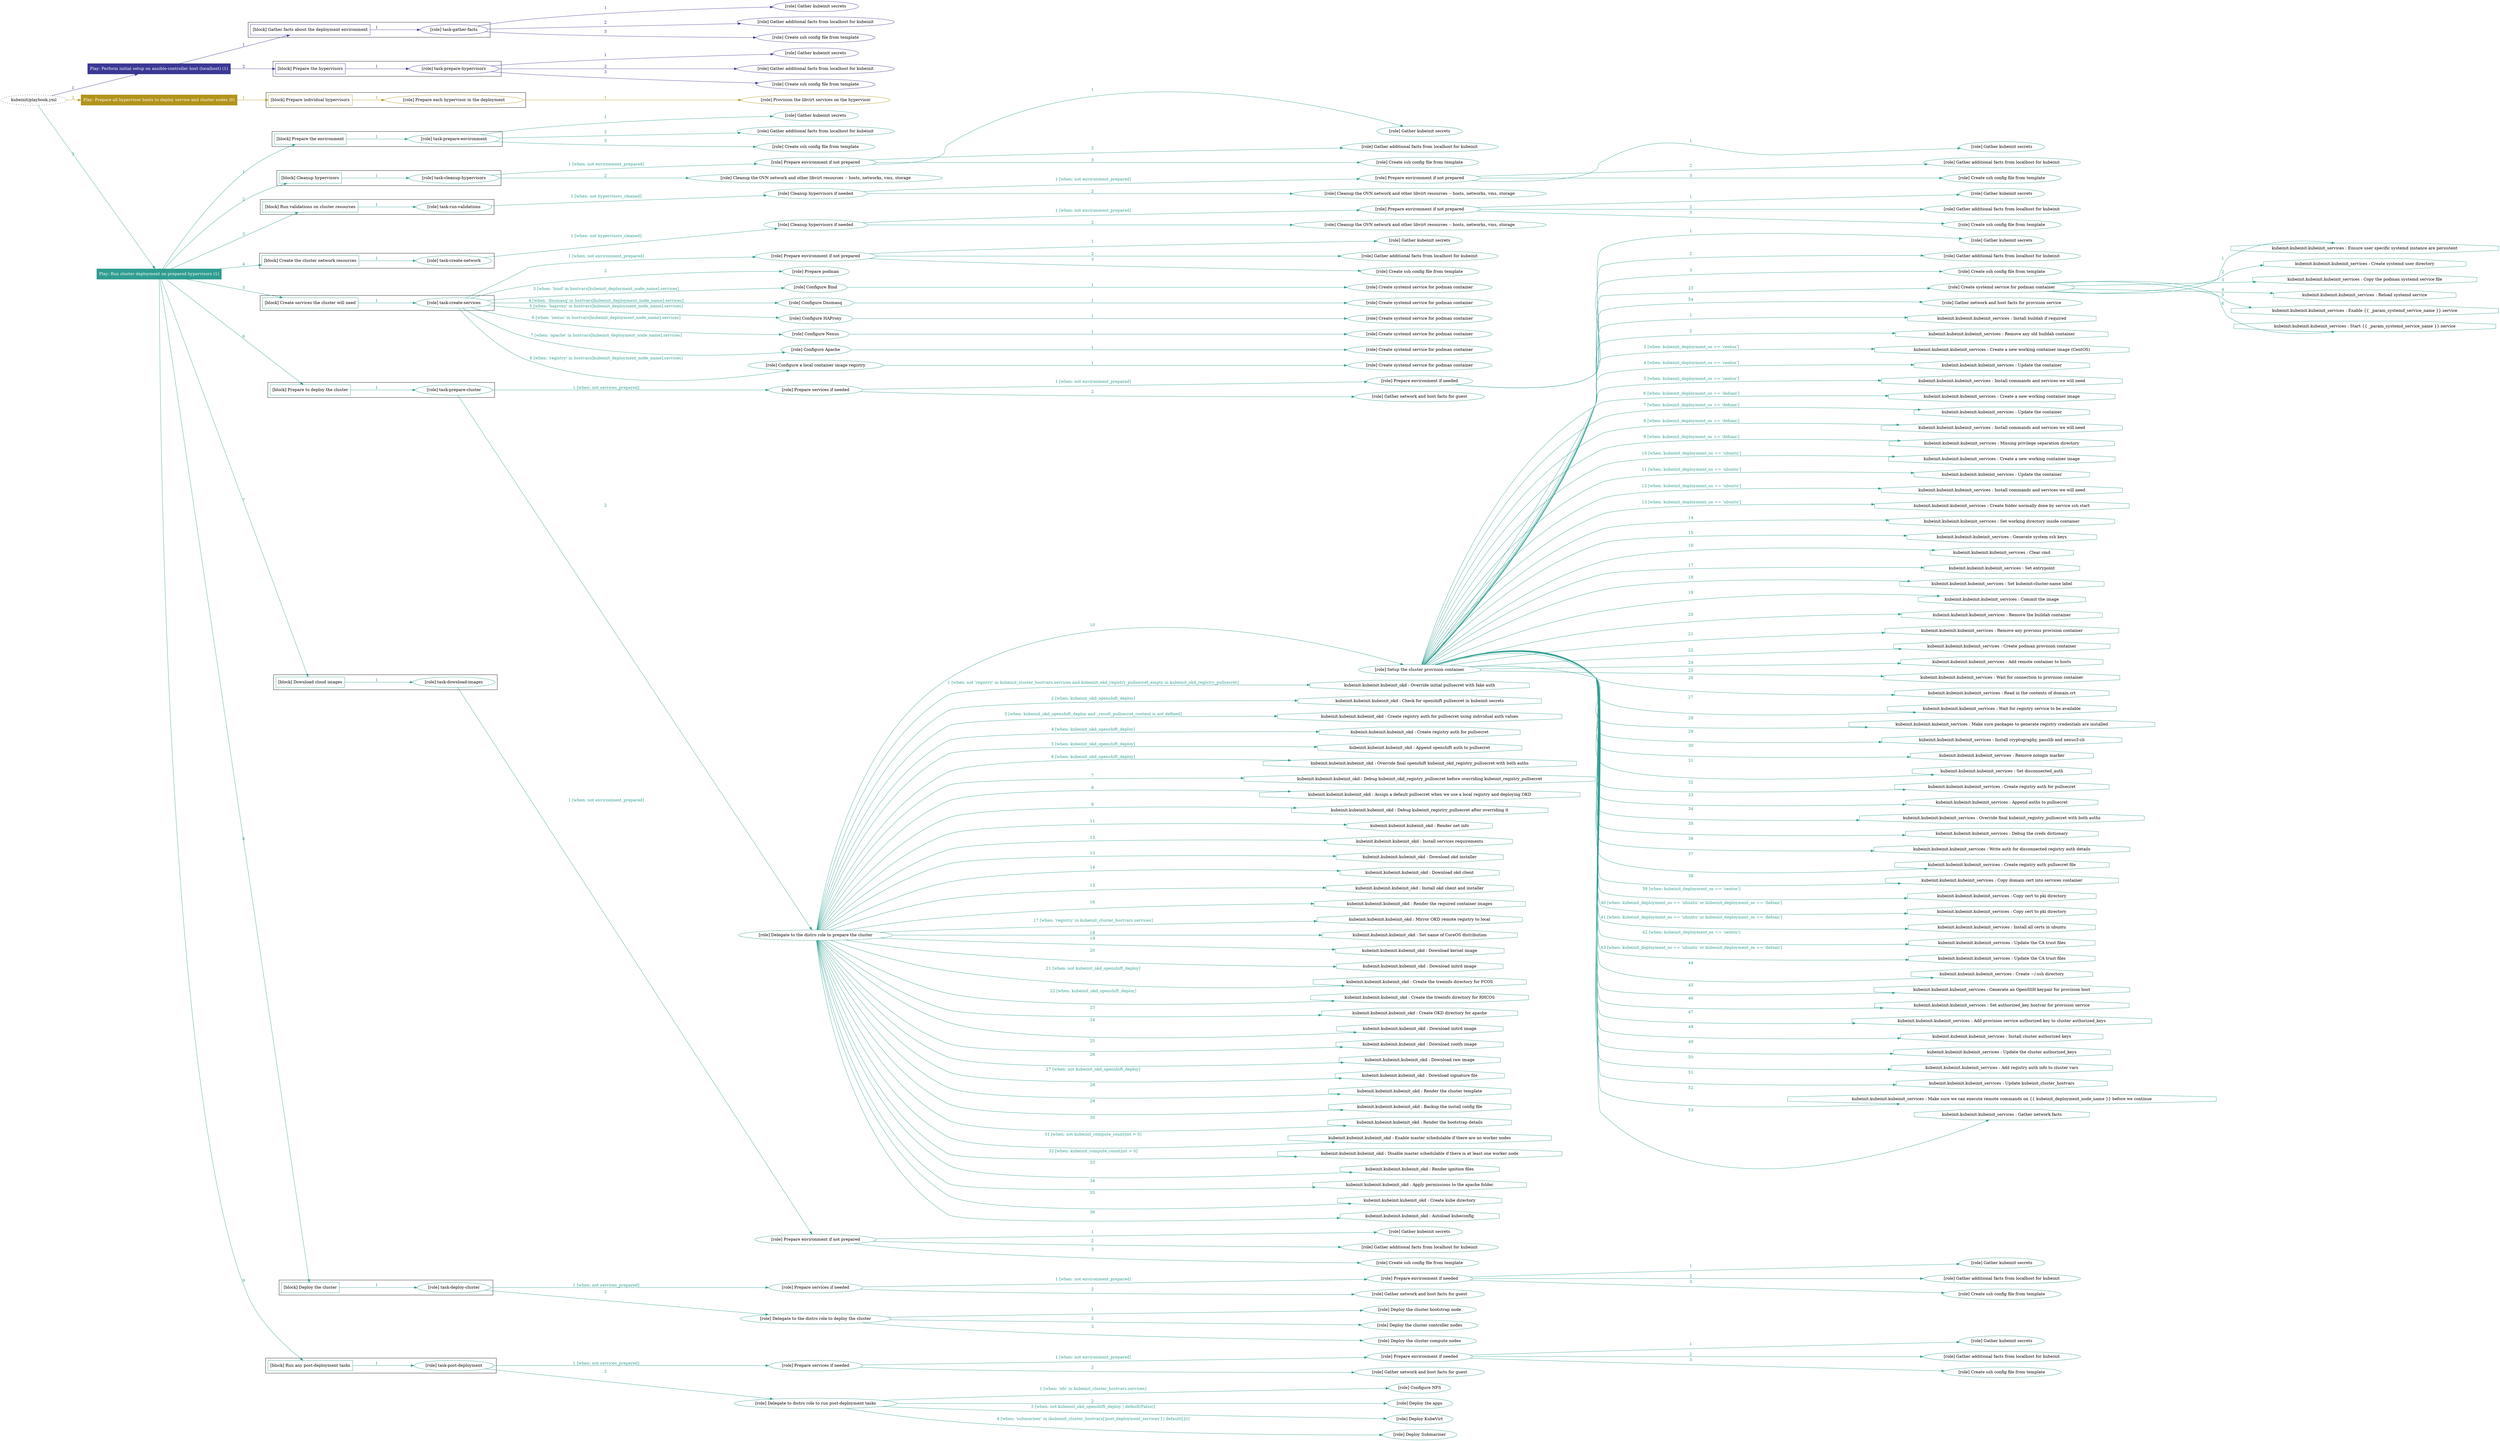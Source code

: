 digraph {
	graph [concentrate=true ordering=in rankdir=LR ratio=fill]
	edge [esep=5 sep=10]
	"kubeinit/playbook.yml" [URL="/home/runner/work/kubeinit/kubeinit/kubeinit/playbook.yml" id=playbook_e0b1b589 style=dotted]
	play_1e4c085d [label="Play: Perform initial setup on ansible-controller host (localhost) (1)" URL="/home/runner/work/kubeinit/kubeinit/kubeinit/playbook.yml" color="#3b3894" fontcolor="#ffffff" id=play_1e4c085d shape=box style=filled tooltip=localhost]
	"kubeinit/playbook.yml" -> play_1e4c085d [label="1 " color="#3b3894" fontcolor="#3b3894" id=edge_6f399b83 labeltooltip="1 " tooltip="1 "]
	subgraph "Gather kubeinit secrets" {
		role_587aa6fc [label="[role] Gather kubeinit secrets" URL="/home/runner/.ansible/collections/ansible_collections/kubeinit/kubeinit/roles/kubeinit_prepare/tasks/gather_kubeinit_facts.yml" color="#3b3894" id=role_587aa6fc tooltip="Gather kubeinit secrets"]
	}
	subgraph "Gather additional facts from localhost for kubeinit" {
		role_0c7437f5 [label="[role] Gather additional facts from localhost for kubeinit" URL="/home/runner/.ansible/collections/ansible_collections/kubeinit/kubeinit/roles/kubeinit_prepare/tasks/gather_kubeinit_facts.yml" color="#3b3894" id=role_0c7437f5 tooltip="Gather additional facts from localhost for kubeinit"]
	}
	subgraph "Create ssh config file from template" {
		role_557e3eee [label="[role] Create ssh config file from template" URL="/home/runner/.ansible/collections/ansible_collections/kubeinit/kubeinit/roles/kubeinit_prepare/tasks/gather_kubeinit_facts.yml" color="#3b3894" id=role_557e3eee tooltip="Create ssh config file from template"]
	}
	subgraph "task-gather-facts" {
		role_627014ca [label="[role] task-gather-facts" URL="/home/runner/work/kubeinit/kubeinit/kubeinit/playbook.yml" color="#3b3894" id=role_627014ca tooltip="task-gather-facts"]
		role_627014ca -> role_587aa6fc [label="1 " color="#3b3894" fontcolor="#3b3894" id=edge_2144b6e5 labeltooltip="1 " tooltip="1 "]
		role_627014ca -> role_0c7437f5 [label="2 " color="#3b3894" fontcolor="#3b3894" id=edge_213dfee5 labeltooltip="2 " tooltip="2 "]
		role_627014ca -> role_557e3eee [label="3 " color="#3b3894" fontcolor="#3b3894" id=edge_0d3fde9b labeltooltip="3 " tooltip="3 "]
	}
	subgraph "Gather kubeinit secrets" {
		role_614edc26 [label="[role] Gather kubeinit secrets" URL="/home/runner/.ansible/collections/ansible_collections/kubeinit/kubeinit/roles/kubeinit_prepare/tasks/gather_kubeinit_facts.yml" color="#3b3894" id=role_614edc26 tooltip="Gather kubeinit secrets"]
	}
	subgraph "Gather additional facts from localhost for kubeinit" {
		role_d2ae3ae2 [label="[role] Gather additional facts from localhost for kubeinit" URL="/home/runner/.ansible/collections/ansible_collections/kubeinit/kubeinit/roles/kubeinit_prepare/tasks/gather_kubeinit_facts.yml" color="#3b3894" id=role_d2ae3ae2 tooltip="Gather additional facts from localhost for kubeinit"]
	}
	subgraph "Create ssh config file from template" {
		role_25387084 [label="[role] Create ssh config file from template" URL="/home/runner/.ansible/collections/ansible_collections/kubeinit/kubeinit/roles/kubeinit_prepare/tasks/gather_kubeinit_facts.yml" color="#3b3894" id=role_25387084 tooltip="Create ssh config file from template"]
	}
	subgraph "task-prepare-hypervisors" {
		role_62fad922 [label="[role] task-prepare-hypervisors" URL="/home/runner/work/kubeinit/kubeinit/kubeinit/playbook.yml" color="#3b3894" id=role_62fad922 tooltip="task-prepare-hypervisors"]
		role_62fad922 -> role_614edc26 [label="1 " color="#3b3894" fontcolor="#3b3894" id=edge_3a9daa91 labeltooltip="1 " tooltip="1 "]
		role_62fad922 -> role_d2ae3ae2 [label="2 " color="#3b3894" fontcolor="#3b3894" id=edge_a411c5ec labeltooltip="2 " tooltip="2 "]
		role_62fad922 -> role_25387084 [label="3 " color="#3b3894" fontcolor="#3b3894" id=edge_ad737f09 labeltooltip="3 " tooltip="3 "]
	}
	subgraph "Play: Perform initial setup on ansible-controller host (localhost) (1)" {
		play_1e4c085d -> block_33fa2802 [label=1 color="#3b3894" fontcolor="#3b3894" id=edge_b0bfb099 labeltooltip=1 tooltip=1]
		subgraph cluster_block_33fa2802 {
			block_33fa2802 [label="[block] Gather facts about the deployment environment" URL="/home/runner/work/kubeinit/kubeinit/kubeinit/playbook.yml" color="#3b3894" id=block_33fa2802 labeltooltip="Gather facts about the deployment environment" shape=box tooltip="Gather facts about the deployment environment"]
			block_33fa2802 -> role_627014ca [label="1 " color="#3b3894" fontcolor="#3b3894" id=edge_c6593203 labeltooltip="1 " tooltip="1 "]
		}
		play_1e4c085d -> block_49920ea6 [label=2 color="#3b3894" fontcolor="#3b3894" id=edge_554d101b labeltooltip=2 tooltip=2]
		subgraph cluster_block_49920ea6 {
			block_49920ea6 [label="[block] Prepare the hypervisors" URL="/home/runner/work/kubeinit/kubeinit/kubeinit/playbook.yml" color="#3b3894" id=block_49920ea6 labeltooltip="Prepare the hypervisors" shape=box tooltip="Prepare the hypervisors"]
			block_49920ea6 -> role_62fad922 [label="1 " color="#3b3894" fontcolor="#3b3894" id=edge_80d96595 labeltooltip="1 " tooltip="1 "]
		}
	}
	play_4baa372d [label="Play: Prepare all hypervisor hosts to deploy service and cluster nodes (0)" URL="/home/runner/work/kubeinit/kubeinit/kubeinit/playbook.yml" color="#b2931a" fontcolor="#ffffff" id=play_4baa372d shape=box style=filled tooltip="Play: Prepare all hypervisor hosts to deploy service and cluster nodes (0)"]
	"kubeinit/playbook.yml" -> play_4baa372d [label="2 " color="#b2931a" fontcolor="#b2931a" id=edge_9fa1c256 labeltooltip="2 " tooltip="2 "]
	subgraph "Provision the libvirt services on the hypervisor" {
		role_25d099fe [label="[role] Provision the libvirt services on the hypervisor" URL="/home/runner/.ansible/collections/ansible_collections/kubeinit/kubeinit/roles/kubeinit_prepare/tasks/prepare_hypervisor.yml" color="#b2931a" id=role_25d099fe tooltip="Provision the libvirt services on the hypervisor"]
	}
	subgraph "Prepare each hypervisor in the deployment" {
		role_a285b4b3 [label="[role] Prepare each hypervisor in the deployment" URL="/home/runner/work/kubeinit/kubeinit/kubeinit/playbook.yml" color="#b2931a" id=role_a285b4b3 tooltip="Prepare each hypervisor in the deployment"]
		role_a285b4b3 -> role_25d099fe [label="1 " color="#b2931a" fontcolor="#b2931a" id=edge_3d6a2cbf labeltooltip="1 " tooltip="1 "]
	}
	subgraph "Play: Prepare all hypervisor hosts to deploy service and cluster nodes (0)" {
		play_4baa372d -> block_6fad77aa [label=1 color="#b2931a" fontcolor="#b2931a" id=edge_12ba438a labeltooltip=1 tooltip=1]
		subgraph cluster_block_6fad77aa {
			block_6fad77aa [label="[block] Prepare individual hypervisors" URL="/home/runner/work/kubeinit/kubeinit/kubeinit/playbook.yml" color="#b2931a" id=block_6fad77aa labeltooltip="Prepare individual hypervisors" shape=box tooltip="Prepare individual hypervisors"]
			block_6fad77aa -> role_a285b4b3 [label="1 " color="#b2931a" fontcolor="#b2931a" id=edge_b1becedb labeltooltip="1 " tooltip="1 "]
		}
	}
	play_5d5373ca [label="Play: Run cluster deployment on prepared hypervisors (1)" URL="/home/runner/work/kubeinit/kubeinit/kubeinit/playbook.yml" color="#2f9d90" fontcolor="#ffffff" id=play_5d5373ca shape=box style=filled tooltip=localhost]
	"kubeinit/playbook.yml" -> play_5d5373ca [label="3 " color="#2f9d90" fontcolor="#2f9d90" id=edge_c08ef0d6 labeltooltip="3 " tooltip="3 "]
	subgraph "Gather kubeinit secrets" {
		role_537ac4fe [label="[role] Gather kubeinit secrets" URL="/home/runner/.ansible/collections/ansible_collections/kubeinit/kubeinit/roles/kubeinit_prepare/tasks/gather_kubeinit_facts.yml" color="#2f9d90" id=role_537ac4fe tooltip="Gather kubeinit secrets"]
	}
	subgraph "Gather additional facts from localhost for kubeinit" {
		role_7a31bae0 [label="[role] Gather additional facts from localhost for kubeinit" URL="/home/runner/.ansible/collections/ansible_collections/kubeinit/kubeinit/roles/kubeinit_prepare/tasks/gather_kubeinit_facts.yml" color="#2f9d90" id=role_7a31bae0 tooltip="Gather additional facts from localhost for kubeinit"]
	}
	subgraph "Create ssh config file from template" {
		role_24861bab [label="[role] Create ssh config file from template" URL="/home/runner/.ansible/collections/ansible_collections/kubeinit/kubeinit/roles/kubeinit_prepare/tasks/gather_kubeinit_facts.yml" color="#2f9d90" id=role_24861bab tooltip="Create ssh config file from template"]
	}
	subgraph "task-prepare-environment" {
		role_7164da58 [label="[role] task-prepare-environment" URL="/home/runner/work/kubeinit/kubeinit/kubeinit/playbook.yml" color="#2f9d90" id=role_7164da58 tooltip="task-prepare-environment"]
		role_7164da58 -> role_537ac4fe [label="1 " color="#2f9d90" fontcolor="#2f9d90" id=edge_23af117f labeltooltip="1 " tooltip="1 "]
		role_7164da58 -> role_7a31bae0 [label="2 " color="#2f9d90" fontcolor="#2f9d90" id=edge_f59fbb2e labeltooltip="2 " tooltip="2 "]
		role_7164da58 -> role_24861bab [label="3 " color="#2f9d90" fontcolor="#2f9d90" id=edge_912f1fb7 labeltooltip="3 " tooltip="3 "]
	}
	subgraph "Gather kubeinit secrets" {
		role_ffe93a00 [label="[role] Gather kubeinit secrets" URL="/home/runner/.ansible/collections/ansible_collections/kubeinit/kubeinit/roles/kubeinit_prepare/tasks/gather_kubeinit_facts.yml" color="#2f9d90" id=role_ffe93a00 tooltip="Gather kubeinit secrets"]
	}
	subgraph "Gather additional facts from localhost for kubeinit" {
		role_7ae6ba72 [label="[role] Gather additional facts from localhost for kubeinit" URL="/home/runner/.ansible/collections/ansible_collections/kubeinit/kubeinit/roles/kubeinit_prepare/tasks/gather_kubeinit_facts.yml" color="#2f9d90" id=role_7ae6ba72 tooltip="Gather additional facts from localhost for kubeinit"]
	}
	subgraph "Create ssh config file from template" {
		role_1c1673f3 [label="[role] Create ssh config file from template" URL="/home/runner/.ansible/collections/ansible_collections/kubeinit/kubeinit/roles/kubeinit_prepare/tasks/gather_kubeinit_facts.yml" color="#2f9d90" id=role_1c1673f3 tooltip="Create ssh config file from template"]
	}
	subgraph "Prepare environment if not prepared" {
		role_03dd8d6d [label="[role] Prepare environment if not prepared" URL="/home/runner/.ansible/collections/ansible_collections/kubeinit/kubeinit/roles/kubeinit_prepare/tasks/cleanup_hypervisors.yml" color="#2f9d90" id=role_03dd8d6d tooltip="Prepare environment if not prepared"]
		role_03dd8d6d -> role_ffe93a00 [label="1 " color="#2f9d90" fontcolor="#2f9d90" id=edge_face74a2 labeltooltip="1 " tooltip="1 "]
		role_03dd8d6d -> role_7ae6ba72 [label="2 " color="#2f9d90" fontcolor="#2f9d90" id=edge_df6b9766 labeltooltip="2 " tooltip="2 "]
		role_03dd8d6d -> role_1c1673f3 [label="3 " color="#2f9d90" fontcolor="#2f9d90" id=edge_0c68b24a labeltooltip="3 " tooltip="3 "]
	}
	subgraph "Cleanup the OVN network and other libvirt resources -- hosts, networks, vms, storage" {
		role_c17af7e7 [label="[role] Cleanup the OVN network and other libvirt resources -- hosts, networks, vms, storage" URL="/home/runner/.ansible/collections/ansible_collections/kubeinit/kubeinit/roles/kubeinit_prepare/tasks/cleanup_hypervisors.yml" color="#2f9d90" id=role_c17af7e7 tooltip="Cleanup the OVN network and other libvirt resources -- hosts, networks, vms, storage"]
	}
	subgraph "task-cleanup-hypervisors" {
		role_b19bc5fd [label="[role] task-cleanup-hypervisors" URL="/home/runner/work/kubeinit/kubeinit/kubeinit/playbook.yml" color="#2f9d90" id=role_b19bc5fd tooltip="task-cleanup-hypervisors"]
		role_b19bc5fd -> role_03dd8d6d [label="1 [when: not environment_prepared]" color="#2f9d90" fontcolor="#2f9d90" id=edge_cc271d41 labeltooltip="1 [when: not environment_prepared]" tooltip="1 [when: not environment_prepared]"]
		role_b19bc5fd -> role_c17af7e7 [label="2 " color="#2f9d90" fontcolor="#2f9d90" id=edge_389d2faa labeltooltip="2 " tooltip="2 "]
	}
	subgraph "Gather kubeinit secrets" {
		role_2e9ab9e3 [label="[role] Gather kubeinit secrets" URL="/home/runner/.ansible/collections/ansible_collections/kubeinit/kubeinit/roles/kubeinit_prepare/tasks/gather_kubeinit_facts.yml" color="#2f9d90" id=role_2e9ab9e3 tooltip="Gather kubeinit secrets"]
	}
	subgraph "Gather additional facts from localhost for kubeinit" {
		role_1210c437 [label="[role] Gather additional facts from localhost for kubeinit" URL="/home/runner/.ansible/collections/ansible_collections/kubeinit/kubeinit/roles/kubeinit_prepare/tasks/gather_kubeinit_facts.yml" color="#2f9d90" id=role_1210c437 tooltip="Gather additional facts from localhost for kubeinit"]
	}
	subgraph "Create ssh config file from template" {
		role_bec8cd64 [label="[role] Create ssh config file from template" URL="/home/runner/.ansible/collections/ansible_collections/kubeinit/kubeinit/roles/kubeinit_prepare/tasks/gather_kubeinit_facts.yml" color="#2f9d90" id=role_bec8cd64 tooltip="Create ssh config file from template"]
	}
	subgraph "Prepare environment if not prepared" {
		role_4e60f7b9 [label="[role] Prepare environment if not prepared" URL="/home/runner/.ansible/collections/ansible_collections/kubeinit/kubeinit/roles/kubeinit_prepare/tasks/cleanup_hypervisors.yml" color="#2f9d90" id=role_4e60f7b9 tooltip="Prepare environment if not prepared"]
		role_4e60f7b9 -> role_2e9ab9e3 [label="1 " color="#2f9d90" fontcolor="#2f9d90" id=edge_13a64fcc labeltooltip="1 " tooltip="1 "]
		role_4e60f7b9 -> role_1210c437 [label="2 " color="#2f9d90" fontcolor="#2f9d90" id=edge_56b47b2b labeltooltip="2 " tooltip="2 "]
		role_4e60f7b9 -> role_bec8cd64 [label="3 " color="#2f9d90" fontcolor="#2f9d90" id=edge_d2a79d50 labeltooltip="3 " tooltip="3 "]
	}
	subgraph "Cleanup the OVN network and other libvirt resources -- hosts, networks, vms, storage" {
		role_4ebfe292 [label="[role] Cleanup the OVN network and other libvirt resources -- hosts, networks, vms, storage" URL="/home/runner/.ansible/collections/ansible_collections/kubeinit/kubeinit/roles/kubeinit_prepare/tasks/cleanup_hypervisors.yml" color="#2f9d90" id=role_4ebfe292 tooltip="Cleanup the OVN network and other libvirt resources -- hosts, networks, vms, storage"]
	}
	subgraph "Cleanup hypervisors if needed" {
		role_4b328177 [label="[role] Cleanup hypervisors if needed" URL="/home/runner/.ansible/collections/ansible_collections/kubeinit/kubeinit/roles/kubeinit_validations/tasks/main.yml" color="#2f9d90" id=role_4b328177 tooltip="Cleanup hypervisors if needed"]
		role_4b328177 -> role_4e60f7b9 [label="1 [when: not environment_prepared]" color="#2f9d90" fontcolor="#2f9d90" id=edge_09d4fc71 labeltooltip="1 [when: not environment_prepared]" tooltip="1 [when: not environment_prepared]"]
		role_4b328177 -> role_4ebfe292 [label="2 " color="#2f9d90" fontcolor="#2f9d90" id=edge_c7220f40 labeltooltip="2 " tooltip="2 "]
	}
	subgraph "task-run-validations" {
		role_56fdb770 [label="[role] task-run-validations" URL="/home/runner/work/kubeinit/kubeinit/kubeinit/playbook.yml" color="#2f9d90" id=role_56fdb770 tooltip="task-run-validations"]
		role_56fdb770 -> role_4b328177 [label="1 [when: not hypervisors_cleaned]" color="#2f9d90" fontcolor="#2f9d90" id=edge_dc49c3ac labeltooltip="1 [when: not hypervisors_cleaned]" tooltip="1 [when: not hypervisors_cleaned]"]
	}
	subgraph "Gather kubeinit secrets" {
		role_474de5d9 [label="[role] Gather kubeinit secrets" URL="/home/runner/.ansible/collections/ansible_collections/kubeinit/kubeinit/roles/kubeinit_prepare/tasks/gather_kubeinit_facts.yml" color="#2f9d90" id=role_474de5d9 tooltip="Gather kubeinit secrets"]
	}
	subgraph "Gather additional facts from localhost for kubeinit" {
		role_0be9b4fd [label="[role] Gather additional facts from localhost for kubeinit" URL="/home/runner/.ansible/collections/ansible_collections/kubeinit/kubeinit/roles/kubeinit_prepare/tasks/gather_kubeinit_facts.yml" color="#2f9d90" id=role_0be9b4fd tooltip="Gather additional facts from localhost for kubeinit"]
	}
	subgraph "Create ssh config file from template" {
		role_84ac8e3c [label="[role] Create ssh config file from template" URL="/home/runner/.ansible/collections/ansible_collections/kubeinit/kubeinit/roles/kubeinit_prepare/tasks/gather_kubeinit_facts.yml" color="#2f9d90" id=role_84ac8e3c tooltip="Create ssh config file from template"]
	}
	subgraph "Prepare environment if not prepared" {
		role_c95e68f5 [label="[role] Prepare environment if not prepared" URL="/home/runner/.ansible/collections/ansible_collections/kubeinit/kubeinit/roles/kubeinit_prepare/tasks/cleanup_hypervisors.yml" color="#2f9d90" id=role_c95e68f5 tooltip="Prepare environment if not prepared"]
		role_c95e68f5 -> role_474de5d9 [label="1 " color="#2f9d90" fontcolor="#2f9d90" id=edge_b26d0aec labeltooltip="1 " tooltip="1 "]
		role_c95e68f5 -> role_0be9b4fd [label="2 " color="#2f9d90" fontcolor="#2f9d90" id=edge_28ee93d3 labeltooltip="2 " tooltip="2 "]
		role_c95e68f5 -> role_84ac8e3c [label="3 " color="#2f9d90" fontcolor="#2f9d90" id=edge_dd71f724 labeltooltip="3 " tooltip="3 "]
	}
	subgraph "Cleanup the OVN network and other libvirt resources -- hosts, networks, vms, storage" {
		role_334ed59a [label="[role] Cleanup the OVN network and other libvirt resources -- hosts, networks, vms, storage" URL="/home/runner/.ansible/collections/ansible_collections/kubeinit/kubeinit/roles/kubeinit_prepare/tasks/cleanup_hypervisors.yml" color="#2f9d90" id=role_334ed59a tooltip="Cleanup the OVN network and other libvirt resources -- hosts, networks, vms, storage"]
	}
	subgraph "Cleanup hypervisors if needed" {
		role_1eacba6b [label="[role] Cleanup hypervisors if needed" URL="/home/runner/.ansible/collections/ansible_collections/kubeinit/kubeinit/roles/kubeinit_libvirt/tasks/create_network.yml" color="#2f9d90" id=role_1eacba6b tooltip="Cleanup hypervisors if needed"]
		role_1eacba6b -> role_c95e68f5 [label="1 [when: not environment_prepared]" color="#2f9d90" fontcolor="#2f9d90" id=edge_cefca824 labeltooltip="1 [when: not environment_prepared]" tooltip="1 [when: not environment_prepared]"]
		role_1eacba6b -> role_334ed59a [label="2 " color="#2f9d90" fontcolor="#2f9d90" id=edge_d21b75c7 labeltooltip="2 " tooltip="2 "]
	}
	subgraph "task-create-network" {
		role_650ffb7e [label="[role] task-create-network" URL="/home/runner/work/kubeinit/kubeinit/kubeinit/playbook.yml" color="#2f9d90" id=role_650ffb7e tooltip="task-create-network"]
		role_650ffb7e -> role_1eacba6b [label="1 [when: not hypervisors_cleaned]" color="#2f9d90" fontcolor="#2f9d90" id=edge_4e347f02 labeltooltip="1 [when: not hypervisors_cleaned]" tooltip="1 [when: not hypervisors_cleaned]"]
	}
	subgraph "Gather kubeinit secrets" {
		role_ed5bda20 [label="[role] Gather kubeinit secrets" URL="/home/runner/.ansible/collections/ansible_collections/kubeinit/kubeinit/roles/kubeinit_prepare/tasks/gather_kubeinit_facts.yml" color="#2f9d90" id=role_ed5bda20 tooltip="Gather kubeinit secrets"]
	}
	subgraph "Gather additional facts from localhost for kubeinit" {
		role_6b11921c [label="[role] Gather additional facts from localhost for kubeinit" URL="/home/runner/.ansible/collections/ansible_collections/kubeinit/kubeinit/roles/kubeinit_prepare/tasks/gather_kubeinit_facts.yml" color="#2f9d90" id=role_6b11921c tooltip="Gather additional facts from localhost for kubeinit"]
	}
	subgraph "Create ssh config file from template" {
		role_8c62bffe [label="[role] Create ssh config file from template" URL="/home/runner/.ansible/collections/ansible_collections/kubeinit/kubeinit/roles/kubeinit_prepare/tasks/gather_kubeinit_facts.yml" color="#2f9d90" id=role_8c62bffe tooltip="Create ssh config file from template"]
	}
	subgraph "Prepare environment if not prepared" {
		role_65ad702a [label="[role] Prepare environment if not prepared" URL="/home/runner/.ansible/collections/ansible_collections/kubeinit/kubeinit/roles/kubeinit_services/tasks/main.yml" color="#2f9d90" id=role_65ad702a tooltip="Prepare environment if not prepared"]
		role_65ad702a -> role_ed5bda20 [label="1 " color="#2f9d90" fontcolor="#2f9d90" id=edge_443f8ed9 labeltooltip="1 " tooltip="1 "]
		role_65ad702a -> role_6b11921c [label="2 " color="#2f9d90" fontcolor="#2f9d90" id=edge_f7e04a62 labeltooltip="2 " tooltip="2 "]
		role_65ad702a -> role_8c62bffe [label="3 " color="#2f9d90" fontcolor="#2f9d90" id=edge_c631f4c6 labeltooltip="3 " tooltip="3 "]
	}
	subgraph "Prepare podman" {
		role_4a5031fe [label="[role] Prepare podman" URL="/home/runner/.ansible/collections/ansible_collections/kubeinit/kubeinit/roles/kubeinit_services/tasks/00_create_service_pod.yml" color="#2f9d90" id=role_4a5031fe tooltip="Prepare podman"]
	}
	subgraph "Create systemd service for podman container" {
		role_80f871e4 [label="[role] Create systemd service for podman container" URL="/home/runner/.ansible/collections/ansible_collections/kubeinit/kubeinit/roles/kubeinit_bind/tasks/main.yml" color="#2f9d90" id=role_80f871e4 tooltip="Create systemd service for podman container"]
	}
	subgraph "Configure Bind" {
		role_b726e88a [label="[role] Configure Bind" URL="/home/runner/.ansible/collections/ansible_collections/kubeinit/kubeinit/roles/kubeinit_services/tasks/start_services_containers.yml" color="#2f9d90" id=role_b726e88a tooltip="Configure Bind"]
		role_b726e88a -> role_80f871e4 [label="1 " color="#2f9d90" fontcolor="#2f9d90" id=edge_e5f3e984 labeltooltip="1 " tooltip="1 "]
	}
	subgraph "Create systemd service for podman container" {
		role_80f7567b [label="[role] Create systemd service for podman container" URL="/home/runner/.ansible/collections/ansible_collections/kubeinit/kubeinit/roles/kubeinit_dnsmasq/tasks/main.yml" color="#2f9d90" id=role_80f7567b tooltip="Create systemd service for podman container"]
	}
	subgraph "Configure Dnsmasq" {
		role_829f637f [label="[role] Configure Dnsmasq" URL="/home/runner/.ansible/collections/ansible_collections/kubeinit/kubeinit/roles/kubeinit_services/tasks/start_services_containers.yml" color="#2f9d90" id=role_829f637f tooltip="Configure Dnsmasq"]
		role_829f637f -> role_80f7567b [label="1 " color="#2f9d90" fontcolor="#2f9d90" id=edge_1ab0784e labeltooltip="1 " tooltip="1 "]
	}
	subgraph "Create systemd service for podman container" {
		role_4ceac417 [label="[role] Create systemd service for podman container" URL="/home/runner/.ansible/collections/ansible_collections/kubeinit/kubeinit/roles/kubeinit_haproxy/tasks/main.yml" color="#2f9d90" id=role_4ceac417 tooltip="Create systemd service for podman container"]
	}
	subgraph "Configure HAProxy" {
		role_5bd8cea1 [label="[role] Configure HAProxy" URL="/home/runner/.ansible/collections/ansible_collections/kubeinit/kubeinit/roles/kubeinit_services/tasks/start_services_containers.yml" color="#2f9d90" id=role_5bd8cea1 tooltip="Configure HAProxy"]
		role_5bd8cea1 -> role_4ceac417 [label="1 " color="#2f9d90" fontcolor="#2f9d90" id=edge_6e55b612 labeltooltip="1 " tooltip="1 "]
	}
	subgraph "Create systemd service for podman container" {
		role_64c920e6 [label="[role] Create systemd service for podman container" URL="/home/runner/.ansible/collections/ansible_collections/kubeinit/kubeinit/roles/kubeinit_nexus/tasks/main.yml" color="#2f9d90" id=role_64c920e6 tooltip="Create systemd service for podman container"]
	}
	subgraph "Configure Nexus" {
		role_dd4080d1 [label="[role] Configure Nexus" URL="/home/runner/.ansible/collections/ansible_collections/kubeinit/kubeinit/roles/kubeinit_services/tasks/start_services_containers.yml" color="#2f9d90" id=role_dd4080d1 tooltip="Configure Nexus"]
		role_dd4080d1 -> role_64c920e6 [label="1 " color="#2f9d90" fontcolor="#2f9d90" id=edge_05e72bb6 labeltooltip="1 " tooltip="1 "]
	}
	subgraph "Create systemd service for podman container" {
		role_aa525c25 [label="[role] Create systemd service for podman container" URL="/home/runner/.ansible/collections/ansible_collections/kubeinit/kubeinit/roles/kubeinit_apache/tasks/main.yml" color="#2f9d90" id=role_aa525c25 tooltip="Create systemd service for podman container"]
	}
	subgraph "Configure Apache" {
		role_df973ff4 [label="[role] Configure Apache" URL="/home/runner/.ansible/collections/ansible_collections/kubeinit/kubeinit/roles/kubeinit_services/tasks/start_services_containers.yml" color="#2f9d90" id=role_df973ff4 tooltip="Configure Apache"]
		role_df973ff4 -> role_aa525c25 [label="1 " color="#2f9d90" fontcolor="#2f9d90" id=edge_62e00dc8 labeltooltip="1 " tooltip="1 "]
	}
	subgraph "Create systemd service for podman container" {
		role_d2426620 [label="[role] Create systemd service for podman container" URL="/home/runner/.ansible/collections/ansible_collections/kubeinit/kubeinit/roles/kubeinit_registry/tasks/main.yml" color="#2f9d90" id=role_d2426620 tooltip="Create systemd service for podman container"]
	}
	subgraph "Configure a local container image registry" {
		role_3553709a [label="[role] Configure a local container image registry" URL="/home/runner/.ansible/collections/ansible_collections/kubeinit/kubeinit/roles/kubeinit_services/tasks/start_services_containers.yml" color="#2f9d90" id=role_3553709a tooltip="Configure a local container image registry"]
		role_3553709a -> role_d2426620 [label="1 " color="#2f9d90" fontcolor="#2f9d90" id=edge_3e70a50c labeltooltip="1 " tooltip="1 "]
	}
	subgraph "task-create-services" {
		role_f7b887f4 [label="[role] task-create-services" URL="/home/runner/work/kubeinit/kubeinit/kubeinit/playbook.yml" color="#2f9d90" id=role_f7b887f4 tooltip="task-create-services"]
		role_f7b887f4 -> role_65ad702a [label="1 [when: not environment_prepared]" color="#2f9d90" fontcolor="#2f9d90" id=edge_e231ddde labeltooltip="1 [when: not environment_prepared]" tooltip="1 [when: not environment_prepared]"]
		role_f7b887f4 -> role_4a5031fe [label="2 " color="#2f9d90" fontcolor="#2f9d90" id=edge_ce00d19a labeltooltip="2 " tooltip="2 "]
		role_f7b887f4 -> role_b726e88a [label="3 [when: 'bind' in hostvars[kubeinit_deployment_node_name].services]" color="#2f9d90" fontcolor="#2f9d90" id=edge_d8844913 labeltooltip="3 [when: 'bind' in hostvars[kubeinit_deployment_node_name].services]" tooltip="3 [when: 'bind' in hostvars[kubeinit_deployment_node_name].services]"]
		role_f7b887f4 -> role_829f637f [label="4 [when: 'dnsmasq' in hostvars[kubeinit_deployment_node_name].services]" color="#2f9d90" fontcolor="#2f9d90" id=edge_19a6301c labeltooltip="4 [when: 'dnsmasq' in hostvars[kubeinit_deployment_node_name].services]" tooltip="4 [when: 'dnsmasq' in hostvars[kubeinit_deployment_node_name].services]"]
		role_f7b887f4 -> role_5bd8cea1 [label="5 [when: 'haproxy' in hostvars[kubeinit_deployment_node_name].services]" color="#2f9d90" fontcolor="#2f9d90" id=edge_884287eb labeltooltip="5 [when: 'haproxy' in hostvars[kubeinit_deployment_node_name].services]" tooltip="5 [when: 'haproxy' in hostvars[kubeinit_deployment_node_name].services]"]
		role_f7b887f4 -> role_dd4080d1 [label="6 [when: 'nexus' in hostvars[kubeinit_deployment_node_name].services]" color="#2f9d90" fontcolor="#2f9d90" id=edge_1a1d3194 labeltooltip="6 [when: 'nexus' in hostvars[kubeinit_deployment_node_name].services]" tooltip="6 [when: 'nexus' in hostvars[kubeinit_deployment_node_name].services]"]
		role_f7b887f4 -> role_df973ff4 [label="7 [when: 'apache' in hostvars[kubeinit_deployment_node_name].services]" color="#2f9d90" fontcolor="#2f9d90" id=edge_4e773e15 labeltooltip="7 [when: 'apache' in hostvars[kubeinit_deployment_node_name].services]" tooltip="7 [when: 'apache' in hostvars[kubeinit_deployment_node_name].services]"]
		role_f7b887f4 -> role_3553709a [label="8 [when: 'registry' in hostvars[kubeinit_deployment_node_name].services]" color="#2f9d90" fontcolor="#2f9d90" id=edge_6e116052 labeltooltip="8 [when: 'registry' in hostvars[kubeinit_deployment_node_name].services]" tooltip="8 [when: 'registry' in hostvars[kubeinit_deployment_node_name].services]"]
	}
	subgraph "Gather kubeinit secrets" {
		role_d8c4a582 [label="[role] Gather kubeinit secrets" URL="/home/runner/.ansible/collections/ansible_collections/kubeinit/kubeinit/roles/kubeinit_prepare/tasks/gather_kubeinit_facts.yml" color="#2f9d90" id=role_d8c4a582 tooltip="Gather kubeinit secrets"]
	}
	subgraph "Gather additional facts from localhost for kubeinit" {
		role_250af0dc [label="[role] Gather additional facts from localhost for kubeinit" URL="/home/runner/.ansible/collections/ansible_collections/kubeinit/kubeinit/roles/kubeinit_prepare/tasks/gather_kubeinit_facts.yml" color="#2f9d90" id=role_250af0dc tooltip="Gather additional facts from localhost for kubeinit"]
	}
	subgraph "Create ssh config file from template" {
		role_f50f1d6c [label="[role] Create ssh config file from template" URL="/home/runner/.ansible/collections/ansible_collections/kubeinit/kubeinit/roles/kubeinit_prepare/tasks/gather_kubeinit_facts.yml" color="#2f9d90" id=role_f50f1d6c tooltip="Create ssh config file from template"]
	}
	subgraph "Prepare environment if needed" {
		role_e24e5809 [label="[role] Prepare environment if needed" URL="/home/runner/.ansible/collections/ansible_collections/kubeinit/kubeinit/roles/kubeinit_services/tasks/prepare_services.yml" color="#2f9d90" id=role_e24e5809 tooltip="Prepare environment if needed"]
		role_e24e5809 -> role_d8c4a582 [label="1 " color="#2f9d90" fontcolor="#2f9d90" id=edge_0dc8777f labeltooltip="1 " tooltip="1 "]
		role_e24e5809 -> role_250af0dc [label="2 " color="#2f9d90" fontcolor="#2f9d90" id=edge_5768de66 labeltooltip="2 " tooltip="2 "]
		role_e24e5809 -> role_f50f1d6c [label="3 " color="#2f9d90" fontcolor="#2f9d90" id=edge_7a1836fa labeltooltip="3 " tooltip="3 "]
	}
	subgraph "Gather network and host facts for guest" {
		role_ca68f9a1 [label="[role] Gather network and host facts for guest" URL="/home/runner/.ansible/collections/ansible_collections/kubeinit/kubeinit/roles/kubeinit_services/tasks/prepare_services.yml" color="#2f9d90" id=role_ca68f9a1 tooltip="Gather network and host facts for guest"]
	}
	subgraph "Prepare services if needed" {
		role_b5ad56ae [label="[role] Prepare services if needed" URL="/home/runner/.ansible/collections/ansible_collections/kubeinit/kubeinit/roles/kubeinit_prepare/tasks/prepare_cluster.yml" color="#2f9d90" id=role_b5ad56ae tooltip="Prepare services if needed"]
		role_b5ad56ae -> role_e24e5809 [label="1 [when: not environment_prepared]" color="#2f9d90" fontcolor="#2f9d90" id=edge_c2674500 labeltooltip="1 [when: not environment_prepared]" tooltip="1 [when: not environment_prepared]"]
		role_b5ad56ae -> role_ca68f9a1 [label="2 " color="#2f9d90" fontcolor="#2f9d90" id=edge_58f6783e labeltooltip="2 " tooltip="2 "]
	}
	subgraph "Create systemd service for podman container" {
		role_6181f2b8 [label="[role] Create systemd service for podman container" URL="/home/runner/.ansible/collections/ansible_collections/kubeinit/kubeinit/roles/kubeinit_services/tasks/create_provision_container.yml" color="#2f9d90" id=role_6181f2b8 tooltip="Create systemd service for podman container"]
		task_b9d744b6 [label="kubeinit.kubeinit.kubeinit_services : Ensure user specific systemd instance are persistent" URL="/home/runner/.ansible/collections/ansible_collections/kubeinit/kubeinit/roles/kubeinit_services/tasks/create_managed_service.yml" color="#2f9d90" id=task_b9d744b6 shape=octagon tooltip="kubeinit.kubeinit.kubeinit_services : Ensure user specific systemd instance are persistent"]
		role_6181f2b8 -> task_b9d744b6 [label="1 " color="#2f9d90" fontcolor="#2f9d90" id=edge_4c5c6154 labeltooltip="1 " tooltip="1 "]
		task_18241b3f [label="kubeinit.kubeinit.kubeinit_services : Create systemd user directory" URL="/home/runner/.ansible/collections/ansible_collections/kubeinit/kubeinit/roles/kubeinit_services/tasks/create_managed_service.yml" color="#2f9d90" id=task_18241b3f shape=octagon tooltip="kubeinit.kubeinit.kubeinit_services : Create systemd user directory"]
		role_6181f2b8 -> task_18241b3f [label="2 " color="#2f9d90" fontcolor="#2f9d90" id=edge_dc2088c9 labeltooltip="2 " tooltip="2 "]
		task_b69afcf3 [label="kubeinit.kubeinit.kubeinit_services : Copy the podman systemd service file" URL="/home/runner/.ansible/collections/ansible_collections/kubeinit/kubeinit/roles/kubeinit_services/tasks/create_managed_service.yml" color="#2f9d90" id=task_b69afcf3 shape=octagon tooltip="kubeinit.kubeinit.kubeinit_services : Copy the podman systemd service file"]
		role_6181f2b8 -> task_b69afcf3 [label="3 " color="#2f9d90" fontcolor="#2f9d90" id=edge_c4d988cf labeltooltip="3 " tooltip="3 "]
		task_d52bf6e2 [label="kubeinit.kubeinit.kubeinit_services : Reload systemd service" URL="/home/runner/.ansible/collections/ansible_collections/kubeinit/kubeinit/roles/kubeinit_services/tasks/create_managed_service.yml" color="#2f9d90" id=task_d52bf6e2 shape=octagon tooltip="kubeinit.kubeinit.kubeinit_services : Reload systemd service"]
		role_6181f2b8 -> task_d52bf6e2 [label="4 " color="#2f9d90" fontcolor="#2f9d90" id=edge_e0be6ca0 labeltooltip="4 " tooltip="4 "]
		task_1652e10d [label="kubeinit.kubeinit.kubeinit_services : Enable {{ _param_systemd_service_name }}.service" URL="/home/runner/.ansible/collections/ansible_collections/kubeinit/kubeinit/roles/kubeinit_services/tasks/create_managed_service.yml" color="#2f9d90" id=task_1652e10d shape=octagon tooltip="kubeinit.kubeinit.kubeinit_services : Enable {{ _param_systemd_service_name }}.service"]
		role_6181f2b8 -> task_1652e10d [label="5 " color="#2f9d90" fontcolor="#2f9d90" id=edge_ca0fd3d6 labeltooltip="5 " tooltip="5 "]
		task_23d9bc85 [label="kubeinit.kubeinit.kubeinit_services : Start {{ _param_systemd_service_name }}.service" URL="/home/runner/.ansible/collections/ansible_collections/kubeinit/kubeinit/roles/kubeinit_services/tasks/create_managed_service.yml" color="#2f9d90" id=task_23d9bc85 shape=octagon tooltip="kubeinit.kubeinit.kubeinit_services : Start {{ _param_systemd_service_name }}.service"]
		role_6181f2b8 -> task_23d9bc85 [label="6 " color="#2f9d90" fontcolor="#2f9d90" id=edge_8f491cdb labeltooltip="6 " tooltip="6 "]
	}
	subgraph "Gather network and host facts for provision service" {
		role_abc64f2e [label="[role] Gather network and host facts for provision service" URL="/home/runner/.ansible/collections/ansible_collections/kubeinit/kubeinit/roles/kubeinit_services/tasks/create_provision_container.yml" color="#2f9d90" id=role_abc64f2e tooltip="Gather network and host facts for provision service"]
	}
	subgraph "Setup the cluster provision container" {
		role_c56e92e7 [label="[role] Setup the cluster provision container" URL="/home/runner/.ansible/collections/ansible_collections/kubeinit/kubeinit/roles/kubeinit_okd/tasks/prepare_cluster.yml" color="#2f9d90" id=role_c56e92e7 tooltip="Setup the cluster provision container"]
		task_c249b1bc [label="kubeinit.kubeinit.kubeinit_services : Install buildah if required" URL="/home/runner/.ansible/collections/ansible_collections/kubeinit/kubeinit/roles/kubeinit_services/tasks/create_provision_container.yml" color="#2f9d90" id=task_c249b1bc shape=octagon tooltip="kubeinit.kubeinit.kubeinit_services : Install buildah if required"]
		role_c56e92e7 -> task_c249b1bc [label="1 " color="#2f9d90" fontcolor="#2f9d90" id=edge_806d4158 labeltooltip="1 " tooltip="1 "]
		task_07c89b07 [label="kubeinit.kubeinit.kubeinit_services : Remove any old buildah container" URL="/home/runner/.ansible/collections/ansible_collections/kubeinit/kubeinit/roles/kubeinit_services/tasks/create_provision_container.yml" color="#2f9d90" id=task_07c89b07 shape=octagon tooltip="kubeinit.kubeinit.kubeinit_services : Remove any old buildah container"]
		role_c56e92e7 -> task_07c89b07 [label="2 " color="#2f9d90" fontcolor="#2f9d90" id=edge_4631a8ee labeltooltip="2 " tooltip="2 "]
		task_c9c44b35 [label="kubeinit.kubeinit.kubeinit_services : Create a new working container image (CentOS)" URL="/home/runner/.ansible/collections/ansible_collections/kubeinit/kubeinit/roles/kubeinit_services/tasks/create_provision_container.yml" color="#2f9d90" id=task_c9c44b35 shape=octagon tooltip="kubeinit.kubeinit.kubeinit_services : Create a new working container image (CentOS)"]
		role_c56e92e7 -> task_c9c44b35 [label="3 [when: kubeinit_deployment_os == 'centos']" color="#2f9d90" fontcolor="#2f9d90" id=edge_bb046a35 labeltooltip="3 [when: kubeinit_deployment_os == 'centos']" tooltip="3 [when: kubeinit_deployment_os == 'centos']"]
		task_cf4d03c4 [label="kubeinit.kubeinit.kubeinit_services : Update the container" URL="/home/runner/.ansible/collections/ansible_collections/kubeinit/kubeinit/roles/kubeinit_services/tasks/create_provision_container.yml" color="#2f9d90" id=task_cf4d03c4 shape=octagon tooltip="kubeinit.kubeinit.kubeinit_services : Update the container"]
		role_c56e92e7 -> task_cf4d03c4 [label="4 [when: kubeinit_deployment_os == 'centos']" color="#2f9d90" fontcolor="#2f9d90" id=edge_31817bbb labeltooltip="4 [when: kubeinit_deployment_os == 'centos']" tooltip="4 [when: kubeinit_deployment_os == 'centos']"]
		task_cb2786d7 [label="kubeinit.kubeinit.kubeinit_services : Install commands and services we will need" URL="/home/runner/.ansible/collections/ansible_collections/kubeinit/kubeinit/roles/kubeinit_services/tasks/create_provision_container.yml" color="#2f9d90" id=task_cb2786d7 shape=octagon tooltip="kubeinit.kubeinit.kubeinit_services : Install commands and services we will need"]
		role_c56e92e7 -> task_cb2786d7 [label="5 [when: kubeinit_deployment_os == 'centos']" color="#2f9d90" fontcolor="#2f9d90" id=edge_9b425680 labeltooltip="5 [when: kubeinit_deployment_os == 'centos']" tooltip="5 [when: kubeinit_deployment_os == 'centos']"]
		task_b5ed0a28 [label="kubeinit.kubeinit.kubeinit_services : Create a new working container image" URL="/home/runner/.ansible/collections/ansible_collections/kubeinit/kubeinit/roles/kubeinit_services/tasks/create_provision_container.yml" color="#2f9d90" id=task_b5ed0a28 shape=octagon tooltip="kubeinit.kubeinit.kubeinit_services : Create a new working container image"]
		role_c56e92e7 -> task_b5ed0a28 [label="6 [when: kubeinit_deployment_os == 'debian']" color="#2f9d90" fontcolor="#2f9d90" id=edge_a340fc56 labeltooltip="6 [when: kubeinit_deployment_os == 'debian']" tooltip="6 [when: kubeinit_deployment_os == 'debian']"]
		task_c8637bb0 [label="kubeinit.kubeinit.kubeinit_services : Update the container" URL="/home/runner/.ansible/collections/ansible_collections/kubeinit/kubeinit/roles/kubeinit_services/tasks/create_provision_container.yml" color="#2f9d90" id=task_c8637bb0 shape=octagon tooltip="kubeinit.kubeinit.kubeinit_services : Update the container"]
		role_c56e92e7 -> task_c8637bb0 [label="7 [when: kubeinit_deployment_os == 'debian']" color="#2f9d90" fontcolor="#2f9d90" id=edge_fe32ac57 labeltooltip="7 [when: kubeinit_deployment_os == 'debian']" tooltip="7 [when: kubeinit_deployment_os == 'debian']"]
		task_e1494127 [label="kubeinit.kubeinit.kubeinit_services : Install commands and services we will need" URL="/home/runner/.ansible/collections/ansible_collections/kubeinit/kubeinit/roles/kubeinit_services/tasks/create_provision_container.yml" color="#2f9d90" id=task_e1494127 shape=octagon tooltip="kubeinit.kubeinit.kubeinit_services : Install commands and services we will need"]
		role_c56e92e7 -> task_e1494127 [label="8 [when: kubeinit_deployment_os == 'debian']" color="#2f9d90" fontcolor="#2f9d90" id=edge_3f55427e labeltooltip="8 [when: kubeinit_deployment_os == 'debian']" tooltip="8 [when: kubeinit_deployment_os == 'debian']"]
		task_6c570059 [label="kubeinit.kubeinit.kubeinit_services : Missing privilege separation directory" URL="/home/runner/.ansible/collections/ansible_collections/kubeinit/kubeinit/roles/kubeinit_services/tasks/create_provision_container.yml" color="#2f9d90" id=task_6c570059 shape=octagon tooltip="kubeinit.kubeinit.kubeinit_services : Missing privilege separation directory"]
		role_c56e92e7 -> task_6c570059 [label="9 [when: kubeinit_deployment_os == 'debian']" color="#2f9d90" fontcolor="#2f9d90" id=edge_ddb5ab27 labeltooltip="9 [when: kubeinit_deployment_os == 'debian']" tooltip="9 [when: kubeinit_deployment_os == 'debian']"]
		task_0c3d00fe [label="kubeinit.kubeinit.kubeinit_services : Create a new working container image" URL="/home/runner/.ansible/collections/ansible_collections/kubeinit/kubeinit/roles/kubeinit_services/tasks/create_provision_container.yml" color="#2f9d90" id=task_0c3d00fe shape=octagon tooltip="kubeinit.kubeinit.kubeinit_services : Create a new working container image"]
		role_c56e92e7 -> task_0c3d00fe [label="10 [when: kubeinit_deployment_os == 'ubuntu']" color="#2f9d90" fontcolor="#2f9d90" id=edge_530503c9 labeltooltip="10 [when: kubeinit_deployment_os == 'ubuntu']" tooltip="10 [when: kubeinit_deployment_os == 'ubuntu']"]
		task_578d36fc [label="kubeinit.kubeinit.kubeinit_services : Update the container" URL="/home/runner/.ansible/collections/ansible_collections/kubeinit/kubeinit/roles/kubeinit_services/tasks/create_provision_container.yml" color="#2f9d90" id=task_578d36fc shape=octagon tooltip="kubeinit.kubeinit.kubeinit_services : Update the container"]
		role_c56e92e7 -> task_578d36fc [label="11 [when: kubeinit_deployment_os == 'ubuntu']" color="#2f9d90" fontcolor="#2f9d90" id=edge_3cca5a5b labeltooltip="11 [when: kubeinit_deployment_os == 'ubuntu']" tooltip="11 [when: kubeinit_deployment_os == 'ubuntu']"]
		task_6215cf4c [label="kubeinit.kubeinit.kubeinit_services : Install commands and services we will need" URL="/home/runner/.ansible/collections/ansible_collections/kubeinit/kubeinit/roles/kubeinit_services/tasks/create_provision_container.yml" color="#2f9d90" id=task_6215cf4c shape=octagon tooltip="kubeinit.kubeinit.kubeinit_services : Install commands and services we will need"]
		role_c56e92e7 -> task_6215cf4c [label="12 [when: kubeinit_deployment_os == 'ubuntu']" color="#2f9d90" fontcolor="#2f9d90" id=edge_24006919 labeltooltip="12 [when: kubeinit_deployment_os == 'ubuntu']" tooltip="12 [when: kubeinit_deployment_os == 'ubuntu']"]
		task_287010fe [label="kubeinit.kubeinit.kubeinit_services : Create folder normally done by service ssh start" URL="/home/runner/.ansible/collections/ansible_collections/kubeinit/kubeinit/roles/kubeinit_services/tasks/create_provision_container.yml" color="#2f9d90" id=task_287010fe shape=octagon tooltip="kubeinit.kubeinit.kubeinit_services : Create folder normally done by service ssh start"]
		role_c56e92e7 -> task_287010fe [label="13 [when: kubeinit_deployment_os == 'ubuntu']" color="#2f9d90" fontcolor="#2f9d90" id=edge_8eb6d658 labeltooltip="13 [when: kubeinit_deployment_os == 'ubuntu']" tooltip="13 [when: kubeinit_deployment_os == 'ubuntu']"]
		task_af92397a [label="kubeinit.kubeinit.kubeinit_services : Set working directory inside container" URL="/home/runner/.ansible/collections/ansible_collections/kubeinit/kubeinit/roles/kubeinit_services/tasks/create_provision_container.yml" color="#2f9d90" id=task_af92397a shape=octagon tooltip="kubeinit.kubeinit.kubeinit_services : Set working directory inside container"]
		role_c56e92e7 -> task_af92397a [label="14 " color="#2f9d90" fontcolor="#2f9d90" id=edge_1a1add9a labeltooltip="14 " tooltip="14 "]
		task_f36fa474 [label="kubeinit.kubeinit.kubeinit_services : Generate system ssh keys" URL="/home/runner/.ansible/collections/ansible_collections/kubeinit/kubeinit/roles/kubeinit_services/tasks/create_provision_container.yml" color="#2f9d90" id=task_f36fa474 shape=octagon tooltip="kubeinit.kubeinit.kubeinit_services : Generate system ssh keys"]
		role_c56e92e7 -> task_f36fa474 [label="15 " color="#2f9d90" fontcolor="#2f9d90" id=edge_231f357f labeltooltip="15 " tooltip="15 "]
		task_d0360d9b [label="kubeinit.kubeinit.kubeinit_services : Clear cmd" URL="/home/runner/.ansible/collections/ansible_collections/kubeinit/kubeinit/roles/kubeinit_services/tasks/create_provision_container.yml" color="#2f9d90" id=task_d0360d9b shape=octagon tooltip="kubeinit.kubeinit.kubeinit_services : Clear cmd"]
		role_c56e92e7 -> task_d0360d9b [label="16 " color="#2f9d90" fontcolor="#2f9d90" id=edge_a08b0f36 labeltooltip="16 " tooltip="16 "]
		task_d494e61a [label="kubeinit.kubeinit.kubeinit_services : Set entrypoint" URL="/home/runner/.ansible/collections/ansible_collections/kubeinit/kubeinit/roles/kubeinit_services/tasks/create_provision_container.yml" color="#2f9d90" id=task_d494e61a shape=octagon tooltip="kubeinit.kubeinit.kubeinit_services : Set entrypoint"]
		role_c56e92e7 -> task_d494e61a [label="17 " color="#2f9d90" fontcolor="#2f9d90" id=edge_c093d376 labeltooltip="17 " tooltip="17 "]
		task_17fb3e02 [label="kubeinit.kubeinit.kubeinit_services : Set kubeinit-cluster-name label" URL="/home/runner/.ansible/collections/ansible_collections/kubeinit/kubeinit/roles/kubeinit_services/tasks/create_provision_container.yml" color="#2f9d90" id=task_17fb3e02 shape=octagon tooltip="kubeinit.kubeinit.kubeinit_services : Set kubeinit-cluster-name label"]
		role_c56e92e7 -> task_17fb3e02 [label="18 " color="#2f9d90" fontcolor="#2f9d90" id=edge_3d1de055 labeltooltip="18 " tooltip="18 "]
		task_5a6aeb25 [label="kubeinit.kubeinit.kubeinit_services : Commit the image" URL="/home/runner/.ansible/collections/ansible_collections/kubeinit/kubeinit/roles/kubeinit_services/tasks/create_provision_container.yml" color="#2f9d90" id=task_5a6aeb25 shape=octagon tooltip="kubeinit.kubeinit.kubeinit_services : Commit the image"]
		role_c56e92e7 -> task_5a6aeb25 [label="19 " color="#2f9d90" fontcolor="#2f9d90" id=edge_e14418ba labeltooltip="19 " tooltip="19 "]
		task_2b1360ca [label="kubeinit.kubeinit.kubeinit_services : Remove the buildah container" URL="/home/runner/.ansible/collections/ansible_collections/kubeinit/kubeinit/roles/kubeinit_services/tasks/create_provision_container.yml" color="#2f9d90" id=task_2b1360ca shape=octagon tooltip="kubeinit.kubeinit.kubeinit_services : Remove the buildah container"]
		role_c56e92e7 -> task_2b1360ca [label="20 " color="#2f9d90" fontcolor="#2f9d90" id=edge_cadd41cb labeltooltip="20 " tooltip="20 "]
		task_8b85ba8f [label="kubeinit.kubeinit.kubeinit_services : Remove any previous provision container" URL="/home/runner/.ansible/collections/ansible_collections/kubeinit/kubeinit/roles/kubeinit_services/tasks/create_provision_container.yml" color="#2f9d90" id=task_8b85ba8f shape=octagon tooltip="kubeinit.kubeinit.kubeinit_services : Remove any previous provision container"]
		role_c56e92e7 -> task_8b85ba8f [label="21 " color="#2f9d90" fontcolor="#2f9d90" id=edge_e062ac1c labeltooltip="21 " tooltip="21 "]
		task_48f872ca [label="kubeinit.kubeinit.kubeinit_services : Create podman provision container" URL="/home/runner/.ansible/collections/ansible_collections/kubeinit/kubeinit/roles/kubeinit_services/tasks/create_provision_container.yml" color="#2f9d90" id=task_48f872ca shape=octagon tooltip="kubeinit.kubeinit.kubeinit_services : Create podman provision container"]
		role_c56e92e7 -> task_48f872ca [label="22 " color="#2f9d90" fontcolor="#2f9d90" id=edge_80d4a026 labeltooltip="22 " tooltip="22 "]
		role_c56e92e7 -> role_6181f2b8 [label="23 " color="#2f9d90" fontcolor="#2f9d90" id=edge_1816a4a7 labeltooltip="23 " tooltip="23 "]
		task_8df41444 [label="kubeinit.kubeinit.kubeinit_services : Add remote container to hosts" URL="/home/runner/.ansible/collections/ansible_collections/kubeinit/kubeinit/roles/kubeinit_services/tasks/create_provision_container.yml" color="#2f9d90" id=task_8df41444 shape=octagon tooltip="kubeinit.kubeinit.kubeinit_services : Add remote container to hosts"]
		role_c56e92e7 -> task_8df41444 [label="24 " color="#2f9d90" fontcolor="#2f9d90" id=edge_b2b002b4 labeltooltip="24 " tooltip="24 "]
		task_76f37ae2 [label="kubeinit.kubeinit.kubeinit_services : Wait for connection to provision container" URL="/home/runner/.ansible/collections/ansible_collections/kubeinit/kubeinit/roles/kubeinit_services/tasks/create_provision_container.yml" color="#2f9d90" id=task_76f37ae2 shape=octagon tooltip="kubeinit.kubeinit.kubeinit_services : Wait for connection to provision container"]
		role_c56e92e7 -> task_76f37ae2 [label="25 " color="#2f9d90" fontcolor="#2f9d90" id=edge_60d515d4 labeltooltip="25 " tooltip="25 "]
		task_9523d7fd [label="kubeinit.kubeinit.kubeinit_services : Read in the contents of domain.crt" URL="/home/runner/.ansible/collections/ansible_collections/kubeinit/kubeinit/roles/kubeinit_services/tasks/create_provision_container.yml" color="#2f9d90" id=task_9523d7fd shape=octagon tooltip="kubeinit.kubeinit.kubeinit_services : Read in the contents of domain.crt"]
		role_c56e92e7 -> task_9523d7fd [label="26 " color="#2f9d90" fontcolor="#2f9d90" id=edge_e6a0ca93 labeltooltip="26 " tooltip="26 "]
		task_5ef096e4 [label="kubeinit.kubeinit.kubeinit_services : Wait for registry service to be available" URL="/home/runner/.ansible/collections/ansible_collections/kubeinit/kubeinit/roles/kubeinit_services/tasks/create_provision_container.yml" color="#2f9d90" id=task_5ef096e4 shape=octagon tooltip="kubeinit.kubeinit.kubeinit_services : Wait for registry service to be available"]
		role_c56e92e7 -> task_5ef096e4 [label="27 " color="#2f9d90" fontcolor="#2f9d90" id=edge_5145c82b labeltooltip="27 " tooltip="27 "]
		task_1d6dcf6f [label="kubeinit.kubeinit.kubeinit_services : Make sure packages to generate registry credentials are installed" URL="/home/runner/.ansible/collections/ansible_collections/kubeinit/kubeinit/roles/kubeinit_services/tasks/create_provision_container.yml" color="#2f9d90" id=task_1d6dcf6f shape=octagon tooltip="kubeinit.kubeinit.kubeinit_services : Make sure packages to generate registry credentials are installed"]
		role_c56e92e7 -> task_1d6dcf6f [label="28 " color="#2f9d90" fontcolor="#2f9d90" id=edge_3d5135ce labeltooltip="28 " tooltip="28 "]
		task_7ac4dce1 [label="kubeinit.kubeinit.kubeinit_services : Install cryptography, passlib and nexus3-cli" URL="/home/runner/.ansible/collections/ansible_collections/kubeinit/kubeinit/roles/kubeinit_services/tasks/create_provision_container.yml" color="#2f9d90" id=task_7ac4dce1 shape=octagon tooltip="kubeinit.kubeinit.kubeinit_services : Install cryptography, passlib and nexus3-cli"]
		role_c56e92e7 -> task_7ac4dce1 [label="29 " color="#2f9d90" fontcolor="#2f9d90" id=edge_28c1ea18 labeltooltip="29 " tooltip="29 "]
		task_f389e70f [label="kubeinit.kubeinit.kubeinit_services : Remove nologin marker" URL="/home/runner/.ansible/collections/ansible_collections/kubeinit/kubeinit/roles/kubeinit_services/tasks/create_provision_container.yml" color="#2f9d90" id=task_f389e70f shape=octagon tooltip="kubeinit.kubeinit.kubeinit_services : Remove nologin marker"]
		role_c56e92e7 -> task_f389e70f [label="30 " color="#2f9d90" fontcolor="#2f9d90" id=edge_8f07afa5 labeltooltip="30 " tooltip="30 "]
		task_e945e071 [label="kubeinit.kubeinit.kubeinit_services : Set disconnected_auth" URL="/home/runner/.ansible/collections/ansible_collections/kubeinit/kubeinit/roles/kubeinit_services/tasks/create_provision_container.yml" color="#2f9d90" id=task_e945e071 shape=octagon tooltip="kubeinit.kubeinit.kubeinit_services : Set disconnected_auth"]
		role_c56e92e7 -> task_e945e071 [label="31 " color="#2f9d90" fontcolor="#2f9d90" id=edge_fbff655e labeltooltip="31 " tooltip="31 "]
		task_05b22ca6 [label="kubeinit.kubeinit.kubeinit_services : Create registry auth for pullsecret" URL="/home/runner/.ansible/collections/ansible_collections/kubeinit/kubeinit/roles/kubeinit_services/tasks/create_provision_container.yml" color="#2f9d90" id=task_05b22ca6 shape=octagon tooltip="kubeinit.kubeinit.kubeinit_services : Create registry auth for pullsecret"]
		role_c56e92e7 -> task_05b22ca6 [label="32 " color="#2f9d90" fontcolor="#2f9d90" id=edge_75d2e3ae labeltooltip="32 " tooltip="32 "]
		task_809a66f4 [label="kubeinit.kubeinit.kubeinit_services : Append auths to pullsecret" URL="/home/runner/.ansible/collections/ansible_collections/kubeinit/kubeinit/roles/kubeinit_services/tasks/create_provision_container.yml" color="#2f9d90" id=task_809a66f4 shape=octagon tooltip="kubeinit.kubeinit.kubeinit_services : Append auths to pullsecret"]
		role_c56e92e7 -> task_809a66f4 [label="33 " color="#2f9d90" fontcolor="#2f9d90" id=edge_65bf2785 labeltooltip="33 " tooltip="33 "]
		task_71d36e7e [label="kubeinit.kubeinit.kubeinit_services : Override final kubeinit_registry_pullsecret with both auths" URL="/home/runner/.ansible/collections/ansible_collections/kubeinit/kubeinit/roles/kubeinit_services/tasks/create_provision_container.yml" color="#2f9d90" id=task_71d36e7e shape=octagon tooltip="kubeinit.kubeinit.kubeinit_services : Override final kubeinit_registry_pullsecret with both auths"]
		role_c56e92e7 -> task_71d36e7e [label="34 " color="#2f9d90" fontcolor="#2f9d90" id=edge_d025e95d labeltooltip="34 " tooltip="34 "]
		task_fc3bcb50 [label="kubeinit.kubeinit.kubeinit_services : Debug the creds dictionary" URL="/home/runner/.ansible/collections/ansible_collections/kubeinit/kubeinit/roles/kubeinit_services/tasks/create_provision_container.yml" color="#2f9d90" id=task_fc3bcb50 shape=octagon tooltip="kubeinit.kubeinit.kubeinit_services : Debug the creds dictionary"]
		role_c56e92e7 -> task_fc3bcb50 [label="35 " color="#2f9d90" fontcolor="#2f9d90" id=edge_682d2e32 labeltooltip="35 " tooltip="35 "]
		task_e2ed2440 [label="kubeinit.kubeinit.kubeinit_services : Write auth for disconnected registry auth details" URL="/home/runner/.ansible/collections/ansible_collections/kubeinit/kubeinit/roles/kubeinit_services/tasks/create_provision_container.yml" color="#2f9d90" id=task_e2ed2440 shape=octagon tooltip="kubeinit.kubeinit.kubeinit_services : Write auth for disconnected registry auth details"]
		role_c56e92e7 -> task_e2ed2440 [label="36 " color="#2f9d90" fontcolor="#2f9d90" id=edge_70180592 labeltooltip="36 " tooltip="36 "]
		task_8b7376a7 [label="kubeinit.kubeinit.kubeinit_services : Create registry auth pullsecret file" URL="/home/runner/.ansible/collections/ansible_collections/kubeinit/kubeinit/roles/kubeinit_services/tasks/create_provision_container.yml" color="#2f9d90" id=task_8b7376a7 shape=octagon tooltip="kubeinit.kubeinit.kubeinit_services : Create registry auth pullsecret file"]
		role_c56e92e7 -> task_8b7376a7 [label="37 " color="#2f9d90" fontcolor="#2f9d90" id=edge_c6b25c5e labeltooltip="37 " tooltip="37 "]
		task_6eb069d9 [label="kubeinit.kubeinit.kubeinit_services : Copy domain cert into services container" URL="/home/runner/.ansible/collections/ansible_collections/kubeinit/kubeinit/roles/kubeinit_services/tasks/create_provision_container.yml" color="#2f9d90" id=task_6eb069d9 shape=octagon tooltip="kubeinit.kubeinit.kubeinit_services : Copy domain cert into services container"]
		role_c56e92e7 -> task_6eb069d9 [label="38 " color="#2f9d90" fontcolor="#2f9d90" id=edge_1ad82448 labeltooltip="38 " tooltip="38 "]
		task_f3137b79 [label="kubeinit.kubeinit.kubeinit_services : Copy cert to pki directory" URL="/home/runner/.ansible/collections/ansible_collections/kubeinit/kubeinit/roles/kubeinit_services/tasks/create_provision_container.yml" color="#2f9d90" id=task_f3137b79 shape=octagon tooltip="kubeinit.kubeinit.kubeinit_services : Copy cert to pki directory"]
		role_c56e92e7 -> task_f3137b79 [label="39 [when: kubeinit_deployment_os == 'centos']" color="#2f9d90" fontcolor="#2f9d90" id=edge_9acd9fe7 labeltooltip="39 [when: kubeinit_deployment_os == 'centos']" tooltip="39 [when: kubeinit_deployment_os == 'centos']"]
		task_d4e3c713 [label="kubeinit.kubeinit.kubeinit_services : Copy cert to pki directory" URL="/home/runner/.ansible/collections/ansible_collections/kubeinit/kubeinit/roles/kubeinit_services/tasks/create_provision_container.yml" color="#2f9d90" id=task_d4e3c713 shape=octagon tooltip="kubeinit.kubeinit.kubeinit_services : Copy cert to pki directory"]
		role_c56e92e7 -> task_d4e3c713 [label="40 [when: kubeinit_deployment_os == 'ubuntu' or kubeinit_deployment_os == 'debian']" color="#2f9d90" fontcolor="#2f9d90" id=edge_b1b70a48 labeltooltip="40 [when: kubeinit_deployment_os == 'ubuntu' or kubeinit_deployment_os == 'debian']" tooltip="40 [when: kubeinit_deployment_os == 'ubuntu' or kubeinit_deployment_os == 'debian']"]
		task_37181a40 [label="kubeinit.kubeinit.kubeinit_services : Install all certs in ubuntu" URL="/home/runner/.ansible/collections/ansible_collections/kubeinit/kubeinit/roles/kubeinit_services/tasks/create_provision_container.yml" color="#2f9d90" id=task_37181a40 shape=octagon tooltip="kubeinit.kubeinit.kubeinit_services : Install all certs in ubuntu"]
		role_c56e92e7 -> task_37181a40 [label="41 [when: kubeinit_deployment_os == 'ubuntu' or kubeinit_deployment_os == 'debian']" color="#2f9d90" fontcolor="#2f9d90" id=edge_aca95c13 labeltooltip="41 [when: kubeinit_deployment_os == 'ubuntu' or kubeinit_deployment_os == 'debian']" tooltip="41 [when: kubeinit_deployment_os == 'ubuntu' or kubeinit_deployment_os == 'debian']"]
		task_91d23196 [label="kubeinit.kubeinit.kubeinit_services : Update the CA trust files" URL="/home/runner/.ansible/collections/ansible_collections/kubeinit/kubeinit/roles/kubeinit_services/tasks/create_provision_container.yml" color="#2f9d90" id=task_91d23196 shape=octagon tooltip="kubeinit.kubeinit.kubeinit_services : Update the CA trust files"]
		role_c56e92e7 -> task_91d23196 [label="42 [when: kubeinit_deployment_os == 'centos']" color="#2f9d90" fontcolor="#2f9d90" id=edge_abece1d2 labeltooltip="42 [when: kubeinit_deployment_os == 'centos']" tooltip="42 [when: kubeinit_deployment_os == 'centos']"]
		task_49c9f523 [label="kubeinit.kubeinit.kubeinit_services : Update the CA trust files" URL="/home/runner/.ansible/collections/ansible_collections/kubeinit/kubeinit/roles/kubeinit_services/tasks/create_provision_container.yml" color="#2f9d90" id=task_49c9f523 shape=octagon tooltip="kubeinit.kubeinit.kubeinit_services : Update the CA trust files"]
		role_c56e92e7 -> task_49c9f523 [label="43 [when: kubeinit_deployment_os == 'ubuntu' or kubeinit_deployment_os == 'debian']" color="#2f9d90" fontcolor="#2f9d90" id=edge_56a1c59d labeltooltip="43 [when: kubeinit_deployment_os == 'ubuntu' or kubeinit_deployment_os == 'debian']" tooltip="43 [when: kubeinit_deployment_os == 'ubuntu' or kubeinit_deployment_os == 'debian']"]
		task_35583fee [label="kubeinit.kubeinit.kubeinit_services : Create ~/.ssh directory" URL="/home/runner/.ansible/collections/ansible_collections/kubeinit/kubeinit/roles/kubeinit_services/tasks/create_provision_container.yml" color="#2f9d90" id=task_35583fee shape=octagon tooltip="kubeinit.kubeinit.kubeinit_services : Create ~/.ssh directory"]
		role_c56e92e7 -> task_35583fee [label="44 " color="#2f9d90" fontcolor="#2f9d90" id=edge_6b94b5d2 labeltooltip="44 " tooltip="44 "]
		task_999598ea [label="kubeinit.kubeinit.kubeinit_services : Generate an OpenSSH keypair for provision host" URL="/home/runner/.ansible/collections/ansible_collections/kubeinit/kubeinit/roles/kubeinit_services/tasks/create_provision_container.yml" color="#2f9d90" id=task_999598ea shape=octagon tooltip="kubeinit.kubeinit.kubeinit_services : Generate an OpenSSH keypair for provision host"]
		role_c56e92e7 -> task_999598ea [label="45 " color="#2f9d90" fontcolor="#2f9d90" id=edge_084616e1 labeltooltip="45 " tooltip="45 "]
		task_987b87e0 [label="kubeinit.kubeinit.kubeinit_services : Set authorized_key hostvar for provision service" URL="/home/runner/.ansible/collections/ansible_collections/kubeinit/kubeinit/roles/kubeinit_services/tasks/create_provision_container.yml" color="#2f9d90" id=task_987b87e0 shape=octagon tooltip="kubeinit.kubeinit.kubeinit_services : Set authorized_key hostvar for provision service"]
		role_c56e92e7 -> task_987b87e0 [label="46 " color="#2f9d90" fontcolor="#2f9d90" id=edge_fcdb4fef labeltooltip="46 " tooltip="46 "]
		task_baed4ce1 [label="kubeinit.kubeinit.kubeinit_services : Add provision service authorized key to cluster authorized_keys" URL="/home/runner/.ansible/collections/ansible_collections/kubeinit/kubeinit/roles/kubeinit_services/tasks/create_provision_container.yml" color="#2f9d90" id=task_baed4ce1 shape=octagon tooltip="kubeinit.kubeinit.kubeinit_services : Add provision service authorized key to cluster authorized_keys"]
		role_c56e92e7 -> task_baed4ce1 [label="47 " color="#2f9d90" fontcolor="#2f9d90" id=edge_4dd30867 labeltooltip="47 " tooltip="47 "]
		task_1bfee4cb [label="kubeinit.kubeinit.kubeinit_services : Install cluster authorized keys" URL="/home/runner/.ansible/collections/ansible_collections/kubeinit/kubeinit/roles/kubeinit_services/tasks/create_provision_container.yml" color="#2f9d90" id=task_1bfee4cb shape=octagon tooltip="kubeinit.kubeinit.kubeinit_services : Install cluster authorized keys"]
		role_c56e92e7 -> task_1bfee4cb [label="48 " color="#2f9d90" fontcolor="#2f9d90" id=edge_77c15ca8 labeltooltip="48 " tooltip="48 "]
		task_094e6ec2 [label="kubeinit.kubeinit.kubeinit_services : Update the cluster authorized_keys" URL="/home/runner/.ansible/collections/ansible_collections/kubeinit/kubeinit/roles/kubeinit_services/tasks/create_provision_container.yml" color="#2f9d90" id=task_094e6ec2 shape=octagon tooltip="kubeinit.kubeinit.kubeinit_services : Update the cluster authorized_keys"]
		role_c56e92e7 -> task_094e6ec2 [label="49 " color="#2f9d90" fontcolor="#2f9d90" id=edge_370ca3ab labeltooltip="49 " tooltip="49 "]
		task_009e91a3 [label="kubeinit.kubeinit.kubeinit_services : Add registry auth info to cluster vars" URL="/home/runner/.ansible/collections/ansible_collections/kubeinit/kubeinit/roles/kubeinit_services/tasks/create_provision_container.yml" color="#2f9d90" id=task_009e91a3 shape=octagon tooltip="kubeinit.kubeinit.kubeinit_services : Add registry auth info to cluster vars"]
		role_c56e92e7 -> task_009e91a3 [label="50 " color="#2f9d90" fontcolor="#2f9d90" id=edge_aa737878 labeltooltip="50 " tooltip="50 "]
		task_1b92ce16 [label="kubeinit.kubeinit.kubeinit_services : Update kubeinit_cluster_hostvars" URL="/home/runner/.ansible/collections/ansible_collections/kubeinit/kubeinit/roles/kubeinit_services/tasks/create_provision_container.yml" color="#2f9d90" id=task_1b92ce16 shape=octagon tooltip="kubeinit.kubeinit.kubeinit_services : Update kubeinit_cluster_hostvars"]
		role_c56e92e7 -> task_1b92ce16 [label="51 " color="#2f9d90" fontcolor="#2f9d90" id=edge_02633933 labeltooltip="51 " tooltip="51 "]
		task_3d9fd67f [label="kubeinit.kubeinit.kubeinit_services : Make sure we can execute remote commands on {{ kubeinit_deployment_node_name }} before we continue" URL="/home/runner/.ansible/collections/ansible_collections/kubeinit/kubeinit/roles/kubeinit_services/tasks/create_provision_container.yml" color="#2f9d90" id=task_3d9fd67f shape=octagon tooltip="kubeinit.kubeinit.kubeinit_services : Make sure we can execute remote commands on {{ kubeinit_deployment_node_name }} before we continue"]
		role_c56e92e7 -> task_3d9fd67f [label="52 " color="#2f9d90" fontcolor="#2f9d90" id=edge_e354bba9 labeltooltip="52 " tooltip="52 "]
		task_bf05ef69 [label="kubeinit.kubeinit.kubeinit_services : Gather network facts" URL="/home/runner/.ansible/collections/ansible_collections/kubeinit/kubeinit/roles/kubeinit_services/tasks/create_provision_container.yml" color="#2f9d90" id=task_bf05ef69 shape=octagon tooltip="kubeinit.kubeinit.kubeinit_services : Gather network facts"]
		role_c56e92e7 -> task_bf05ef69 [label="53 " color="#2f9d90" fontcolor="#2f9d90" id=edge_b9e84fd8 labeltooltip="53 " tooltip="53 "]
		role_c56e92e7 -> role_abc64f2e [label="54 " color="#2f9d90" fontcolor="#2f9d90" id=edge_04b84103 labeltooltip="54 " tooltip="54 "]
	}
	subgraph "Delegate to the distro role to prepare the cluster" {
		role_ade79bdb [label="[role] Delegate to the distro role to prepare the cluster" URL="/home/runner/.ansible/collections/ansible_collections/kubeinit/kubeinit/roles/kubeinit_prepare/tasks/prepare_cluster.yml" color="#2f9d90" id=role_ade79bdb tooltip="Delegate to the distro role to prepare the cluster"]
		task_15877656 [label="kubeinit.kubeinit.kubeinit_okd : Override initial pullsecret with fake auth" URL="/home/runner/.ansible/collections/ansible_collections/kubeinit/kubeinit/roles/kubeinit_okd/tasks/prepare_cluster.yml" color="#2f9d90" id=task_15877656 shape=octagon tooltip="kubeinit.kubeinit.kubeinit_okd : Override initial pullsecret with fake auth"]
		role_ade79bdb -> task_15877656 [label="1 [when: not 'registry' in kubeinit_cluster_hostvars.services and kubeinit_okd_registry_pullsecret_empty in kubeinit_okd_registry_pullsecret]" color="#2f9d90" fontcolor="#2f9d90" id=edge_b87bebef labeltooltip="1 [when: not 'registry' in kubeinit_cluster_hostvars.services and kubeinit_okd_registry_pullsecret_empty in kubeinit_okd_registry_pullsecret]" tooltip="1 [when: not 'registry' in kubeinit_cluster_hostvars.services and kubeinit_okd_registry_pullsecret_empty in kubeinit_okd_registry_pullsecret]"]
		task_a92bc28f [label="kubeinit.kubeinit.kubeinit_okd : Check for openshift pullsecret in kubeinit secrets" URL="/home/runner/.ansible/collections/ansible_collections/kubeinit/kubeinit/roles/kubeinit_okd/tasks/prepare_cluster.yml" color="#2f9d90" id=task_a92bc28f shape=octagon tooltip="kubeinit.kubeinit.kubeinit_okd : Check for openshift pullsecret in kubeinit secrets"]
		role_ade79bdb -> task_a92bc28f [label="2 [when: kubeinit_okd_openshift_deploy]" color="#2f9d90" fontcolor="#2f9d90" id=edge_25204a9d labeltooltip="2 [when: kubeinit_okd_openshift_deploy]" tooltip="2 [when: kubeinit_okd_openshift_deploy]"]
		task_cbe80860 [label="kubeinit.kubeinit.kubeinit_okd : Create registry auth for pullsecret using individual auth values" URL="/home/runner/.ansible/collections/ansible_collections/kubeinit/kubeinit/roles/kubeinit_okd/tasks/prepare_cluster.yml" color="#2f9d90" id=task_cbe80860 shape=octagon tooltip="kubeinit.kubeinit.kubeinit_okd : Create registry auth for pullsecret using individual auth values"]
		role_ade79bdb -> task_cbe80860 [label="3 [when: kubeinit_okd_openshift_deploy and _result_pullsecret_content is not defined]" color="#2f9d90" fontcolor="#2f9d90" id=edge_3c814bfe labeltooltip="3 [when: kubeinit_okd_openshift_deploy and _result_pullsecret_content is not defined]" tooltip="3 [when: kubeinit_okd_openshift_deploy and _result_pullsecret_content is not defined]"]
		task_78688533 [label="kubeinit.kubeinit.kubeinit_okd : Create registry auth for pullsecret" URL="/home/runner/.ansible/collections/ansible_collections/kubeinit/kubeinit/roles/kubeinit_okd/tasks/prepare_cluster.yml" color="#2f9d90" id=task_78688533 shape=octagon tooltip="kubeinit.kubeinit.kubeinit_okd : Create registry auth for pullsecret"]
		role_ade79bdb -> task_78688533 [label="4 [when: kubeinit_okd_openshift_deploy]" color="#2f9d90" fontcolor="#2f9d90" id=edge_5c1e0be1 labeltooltip="4 [when: kubeinit_okd_openshift_deploy]" tooltip="4 [when: kubeinit_okd_openshift_deploy]"]
		task_c5a1f667 [label="kubeinit.kubeinit.kubeinit_okd : Append openshift auth to pullsecret" URL="/home/runner/.ansible/collections/ansible_collections/kubeinit/kubeinit/roles/kubeinit_okd/tasks/prepare_cluster.yml" color="#2f9d90" id=task_c5a1f667 shape=octagon tooltip="kubeinit.kubeinit.kubeinit_okd : Append openshift auth to pullsecret"]
		role_ade79bdb -> task_c5a1f667 [label="5 [when: kubeinit_okd_openshift_deploy]" color="#2f9d90" fontcolor="#2f9d90" id=edge_8ce46fca labeltooltip="5 [when: kubeinit_okd_openshift_deploy]" tooltip="5 [when: kubeinit_okd_openshift_deploy]"]
		task_71caa9ff [label="kubeinit.kubeinit.kubeinit_okd : Override final openshift kubeinit_okd_registry_pullsecret with both auths" URL="/home/runner/.ansible/collections/ansible_collections/kubeinit/kubeinit/roles/kubeinit_okd/tasks/prepare_cluster.yml" color="#2f9d90" id=task_71caa9ff shape=octagon tooltip="kubeinit.kubeinit.kubeinit_okd : Override final openshift kubeinit_okd_registry_pullsecret with both auths"]
		role_ade79bdb -> task_71caa9ff [label="6 [when: kubeinit_okd_openshift_deploy]" color="#2f9d90" fontcolor="#2f9d90" id=edge_7a23ad45 labeltooltip="6 [when: kubeinit_okd_openshift_deploy]" tooltip="6 [when: kubeinit_okd_openshift_deploy]"]
		task_788bb684 [label="kubeinit.kubeinit.kubeinit_okd : Debug kubeinit_okd_registry_pullsecret before overriding kubeinit_registry_pullsecret" URL="/home/runner/.ansible/collections/ansible_collections/kubeinit/kubeinit/roles/kubeinit_okd/tasks/prepare_cluster.yml" color="#2f9d90" id=task_788bb684 shape=octagon tooltip="kubeinit.kubeinit.kubeinit_okd : Debug kubeinit_okd_registry_pullsecret before overriding kubeinit_registry_pullsecret"]
		role_ade79bdb -> task_788bb684 [label="7 " color="#2f9d90" fontcolor="#2f9d90" id=edge_49c8420d labeltooltip="7 " tooltip="7 "]
		task_7dcdb6e7 [label="kubeinit.kubeinit.kubeinit_okd : Assign a default pullsecret when we use a local registry and deploying OKD" URL="/home/runner/.ansible/collections/ansible_collections/kubeinit/kubeinit/roles/kubeinit_okd/tasks/prepare_cluster.yml" color="#2f9d90" id=task_7dcdb6e7 shape=octagon tooltip="kubeinit.kubeinit.kubeinit_okd : Assign a default pullsecret when we use a local registry and deploying OKD"]
		role_ade79bdb -> task_7dcdb6e7 [label="8 " color="#2f9d90" fontcolor="#2f9d90" id=edge_05960efe labeltooltip="8 " tooltip="8 "]
		task_89b048ad [label="kubeinit.kubeinit.kubeinit_okd : Debug kubeinit_registry_pullsecret after overriding it" URL="/home/runner/.ansible/collections/ansible_collections/kubeinit/kubeinit/roles/kubeinit_okd/tasks/prepare_cluster.yml" color="#2f9d90" id=task_89b048ad shape=octagon tooltip="kubeinit.kubeinit.kubeinit_okd : Debug kubeinit_registry_pullsecret after overriding it"]
		role_ade79bdb -> task_89b048ad [label="9 " color="#2f9d90" fontcolor="#2f9d90" id=edge_4a641074 labeltooltip="9 " tooltip="9 "]
		role_ade79bdb -> role_c56e92e7 [label="10 " color="#2f9d90" fontcolor="#2f9d90" id=edge_46bde24f labeltooltip="10 " tooltip="10 "]
		task_ca0e609b [label="kubeinit.kubeinit.kubeinit_okd : Render net info" URL="/home/runner/.ansible/collections/ansible_collections/kubeinit/kubeinit/roles/kubeinit_okd/tasks/prepare_cluster.yml" color="#2f9d90" id=task_ca0e609b shape=octagon tooltip="kubeinit.kubeinit.kubeinit_okd : Render net info"]
		role_ade79bdb -> task_ca0e609b [label="11 " color="#2f9d90" fontcolor="#2f9d90" id=edge_dc8a9a0c labeltooltip="11 " tooltip="11 "]
		task_84527bb1 [label="kubeinit.kubeinit.kubeinit_okd : Install services requirements" URL="/home/runner/.ansible/collections/ansible_collections/kubeinit/kubeinit/roles/kubeinit_okd/tasks/prepare_cluster.yml" color="#2f9d90" id=task_84527bb1 shape=octagon tooltip="kubeinit.kubeinit.kubeinit_okd : Install services requirements"]
		role_ade79bdb -> task_84527bb1 [label="12 " color="#2f9d90" fontcolor="#2f9d90" id=edge_7a27f57e labeltooltip="12 " tooltip="12 "]
		task_368bd35c [label="kubeinit.kubeinit.kubeinit_okd : Download okd installer" URL="/home/runner/.ansible/collections/ansible_collections/kubeinit/kubeinit/roles/kubeinit_okd/tasks/prepare_cluster.yml" color="#2f9d90" id=task_368bd35c shape=octagon tooltip="kubeinit.kubeinit.kubeinit_okd : Download okd installer"]
		role_ade79bdb -> task_368bd35c [label="13 " color="#2f9d90" fontcolor="#2f9d90" id=edge_5144e0c5 labeltooltip="13 " tooltip="13 "]
		task_eb145b55 [label="kubeinit.kubeinit.kubeinit_okd : Download okd client" URL="/home/runner/.ansible/collections/ansible_collections/kubeinit/kubeinit/roles/kubeinit_okd/tasks/prepare_cluster.yml" color="#2f9d90" id=task_eb145b55 shape=octagon tooltip="kubeinit.kubeinit.kubeinit_okd : Download okd client"]
		role_ade79bdb -> task_eb145b55 [label="14 " color="#2f9d90" fontcolor="#2f9d90" id=edge_89f159a4 labeltooltip="14 " tooltip="14 "]
		task_47ec2721 [label="kubeinit.kubeinit.kubeinit_okd : Install okd client and installer" URL="/home/runner/.ansible/collections/ansible_collections/kubeinit/kubeinit/roles/kubeinit_okd/tasks/prepare_cluster.yml" color="#2f9d90" id=task_47ec2721 shape=octagon tooltip="kubeinit.kubeinit.kubeinit_okd : Install okd client and installer"]
		role_ade79bdb -> task_47ec2721 [label="15 " color="#2f9d90" fontcolor="#2f9d90" id=edge_06fa9f24 labeltooltip="15 " tooltip="15 "]
		task_46b25bc1 [label="kubeinit.kubeinit.kubeinit_okd : Render the required container images" URL="/home/runner/.ansible/collections/ansible_collections/kubeinit/kubeinit/roles/kubeinit_okd/tasks/prepare_cluster.yml" color="#2f9d90" id=task_46b25bc1 shape=octagon tooltip="kubeinit.kubeinit.kubeinit_okd : Render the required container images"]
		role_ade79bdb -> task_46b25bc1 [label="16 " color="#2f9d90" fontcolor="#2f9d90" id=edge_6cc9a0d8 labeltooltip="16 " tooltip="16 "]
		task_19cc6e3a [label="kubeinit.kubeinit.kubeinit_okd : Mirror OKD remote registry to local" URL="/home/runner/.ansible/collections/ansible_collections/kubeinit/kubeinit/roles/kubeinit_okd/tasks/prepare_cluster.yml" color="#2f9d90" id=task_19cc6e3a shape=octagon tooltip="kubeinit.kubeinit.kubeinit_okd : Mirror OKD remote registry to local"]
		role_ade79bdb -> task_19cc6e3a [label="17 [when: 'registry' in kubeinit_cluster_hostvars.services]" color="#2f9d90" fontcolor="#2f9d90" id=edge_0802709d labeltooltip="17 [when: 'registry' in kubeinit_cluster_hostvars.services]" tooltip="17 [when: 'registry' in kubeinit_cluster_hostvars.services]"]
		task_395d5327 [label="kubeinit.kubeinit.kubeinit_okd : Set name of CoreOS distribution" URL="/home/runner/.ansible/collections/ansible_collections/kubeinit/kubeinit/roles/kubeinit_okd/tasks/prepare_cluster.yml" color="#2f9d90" id=task_395d5327 shape=octagon tooltip="kubeinit.kubeinit.kubeinit_okd : Set name of CoreOS distribution"]
		role_ade79bdb -> task_395d5327 [label="18 " color="#2f9d90" fontcolor="#2f9d90" id=edge_3b8f9150 labeltooltip="18 " tooltip="18 "]
		task_5a9a200b [label="kubeinit.kubeinit.kubeinit_okd : Download kernel image" URL="/home/runner/.ansible/collections/ansible_collections/kubeinit/kubeinit/roles/kubeinit_okd/tasks/prepare_cluster.yml" color="#2f9d90" id=task_5a9a200b shape=octagon tooltip="kubeinit.kubeinit.kubeinit_okd : Download kernel image"]
		role_ade79bdb -> task_5a9a200b [label="19 " color="#2f9d90" fontcolor="#2f9d90" id=edge_daeb53fd labeltooltip="19 " tooltip="19 "]
		task_51205b2b [label="kubeinit.kubeinit.kubeinit_okd : Download initrd image" URL="/home/runner/.ansible/collections/ansible_collections/kubeinit/kubeinit/roles/kubeinit_okd/tasks/prepare_cluster.yml" color="#2f9d90" id=task_51205b2b shape=octagon tooltip="kubeinit.kubeinit.kubeinit_okd : Download initrd image"]
		role_ade79bdb -> task_51205b2b [label="20 " color="#2f9d90" fontcolor="#2f9d90" id=edge_1c73a30c labeltooltip="20 " tooltip="20 "]
		task_44fe6574 [label="kubeinit.kubeinit.kubeinit_okd : Create the treeinfo directory for FCOS" URL="/home/runner/.ansible/collections/ansible_collections/kubeinit/kubeinit/roles/kubeinit_okd/tasks/prepare_cluster.yml" color="#2f9d90" id=task_44fe6574 shape=octagon tooltip="kubeinit.kubeinit.kubeinit_okd : Create the treeinfo directory for FCOS"]
		role_ade79bdb -> task_44fe6574 [label="21 [when: not kubeinit_okd_openshift_deploy]" color="#2f9d90" fontcolor="#2f9d90" id=edge_1b885d58 labeltooltip="21 [when: not kubeinit_okd_openshift_deploy]" tooltip="21 [when: not kubeinit_okd_openshift_deploy]"]
		task_8fa03974 [label="kubeinit.kubeinit.kubeinit_okd : Create the treeinfo directory for RHCOS" URL="/home/runner/.ansible/collections/ansible_collections/kubeinit/kubeinit/roles/kubeinit_okd/tasks/prepare_cluster.yml" color="#2f9d90" id=task_8fa03974 shape=octagon tooltip="kubeinit.kubeinit.kubeinit_okd : Create the treeinfo directory for RHCOS"]
		role_ade79bdb -> task_8fa03974 [label="22 [when: kubeinit_okd_openshift_deploy]" color="#2f9d90" fontcolor="#2f9d90" id=edge_6441b619 labeltooltip="22 [when: kubeinit_okd_openshift_deploy]" tooltip="22 [when: kubeinit_okd_openshift_deploy]"]
		task_f67aa020 [label="kubeinit.kubeinit.kubeinit_okd : Create OKD directory for apache" URL="/home/runner/.ansible/collections/ansible_collections/kubeinit/kubeinit/roles/kubeinit_okd/tasks/prepare_cluster.yml" color="#2f9d90" id=task_f67aa020 shape=octagon tooltip="kubeinit.kubeinit.kubeinit_okd : Create OKD directory for apache"]
		role_ade79bdb -> task_f67aa020 [label="23 " color="#2f9d90" fontcolor="#2f9d90" id=edge_baa1b107 labeltooltip="23 " tooltip="23 "]
		task_0b57182d [label="kubeinit.kubeinit.kubeinit_okd : Download initrd image" URL="/home/runner/.ansible/collections/ansible_collections/kubeinit/kubeinit/roles/kubeinit_okd/tasks/prepare_cluster.yml" color="#2f9d90" id=task_0b57182d shape=octagon tooltip="kubeinit.kubeinit.kubeinit_okd : Download initrd image"]
		role_ade79bdb -> task_0b57182d [label="24 " color="#2f9d90" fontcolor="#2f9d90" id=edge_01177ebe labeltooltip="24 " tooltip="24 "]
		task_3c36ca0f [label="kubeinit.kubeinit.kubeinit_okd : Download rootfs image" URL="/home/runner/.ansible/collections/ansible_collections/kubeinit/kubeinit/roles/kubeinit_okd/tasks/prepare_cluster.yml" color="#2f9d90" id=task_3c36ca0f shape=octagon tooltip="kubeinit.kubeinit.kubeinit_okd : Download rootfs image"]
		role_ade79bdb -> task_3c36ca0f [label="25 " color="#2f9d90" fontcolor="#2f9d90" id=edge_11bdccbf labeltooltip="25 " tooltip="25 "]
		task_a1513c7c [label="kubeinit.kubeinit.kubeinit_okd : Download raw image" URL="/home/runner/.ansible/collections/ansible_collections/kubeinit/kubeinit/roles/kubeinit_okd/tasks/prepare_cluster.yml" color="#2f9d90" id=task_a1513c7c shape=octagon tooltip="kubeinit.kubeinit.kubeinit_okd : Download raw image"]
		role_ade79bdb -> task_a1513c7c [label="26 " color="#2f9d90" fontcolor="#2f9d90" id=edge_3a76d752 labeltooltip="26 " tooltip="26 "]
		task_6eb1d663 [label="kubeinit.kubeinit.kubeinit_okd : Download signature file" URL="/home/runner/.ansible/collections/ansible_collections/kubeinit/kubeinit/roles/kubeinit_okd/tasks/prepare_cluster.yml" color="#2f9d90" id=task_6eb1d663 shape=octagon tooltip="kubeinit.kubeinit.kubeinit_okd : Download signature file"]
		role_ade79bdb -> task_6eb1d663 [label="27 [when: not kubeinit_okd_openshift_deploy]" color="#2f9d90" fontcolor="#2f9d90" id=edge_cf49df39 labeltooltip="27 [when: not kubeinit_okd_openshift_deploy]" tooltip="27 [when: not kubeinit_okd_openshift_deploy]"]
		task_ec4db236 [label="kubeinit.kubeinit.kubeinit_okd : Render the cluster template" URL="/home/runner/.ansible/collections/ansible_collections/kubeinit/kubeinit/roles/kubeinit_okd/tasks/prepare_cluster.yml" color="#2f9d90" id=task_ec4db236 shape=octagon tooltip="kubeinit.kubeinit.kubeinit_okd : Render the cluster template"]
		role_ade79bdb -> task_ec4db236 [label="28 " color="#2f9d90" fontcolor="#2f9d90" id=edge_69c35756 labeltooltip="28 " tooltip="28 "]
		task_09b529ce [label="kubeinit.kubeinit.kubeinit_okd : Backup the install config file" URL="/home/runner/.ansible/collections/ansible_collections/kubeinit/kubeinit/roles/kubeinit_okd/tasks/prepare_cluster.yml" color="#2f9d90" id=task_09b529ce shape=octagon tooltip="kubeinit.kubeinit.kubeinit_okd : Backup the install config file"]
		role_ade79bdb -> task_09b529ce [label="29 " color="#2f9d90" fontcolor="#2f9d90" id=edge_e2224d52 labeltooltip="29 " tooltip="29 "]
		task_31e0722a [label="kubeinit.kubeinit.kubeinit_okd : Render the bootstrap details" URL="/home/runner/.ansible/collections/ansible_collections/kubeinit/kubeinit/roles/kubeinit_okd/tasks/prepare_cluster.yml" color="#2f9d90" id=task_31e0722a shape=octagon tooltip="kubeinit.kubeinit.kubeinit_okd : Render the bootstrap details"]
		role_ade79bdb -> task_31e0722a [label="30 " color="#2f9d90" fontcolor="#2f9d90" id=edge_274eda52 labeltooltip="30 " tooltip="30 "]
		task_00e40bba [label="kubeinit.kubeinit.kubeinit_okd : Enable master schedulable if there are no worker nodes" URL="/home/runner/.ansible/collections/ansible_collections/kubeinit/kubeinit/roles/kubeinit_okd/tasks/prepare_cluster.yml" color="#2f9d90" id=task_00e40bba shape=octagon tooltip="kubeinit.kubeinit.kubeinit_okd : Enable master schedulable if there are no worker nodes"]
		role_ade79bdb -> task_00e40bba [label="31 [when: not kubeinit_compute_count|int > 0]" color="#2f9d90" fontcolor="#2f9d90" id=edge_b5fce593 labeltooltip="31 [when: not kubeinit_compute_count|int > 0]" tooltip="31 [when: not kubeinit_compute_count|int > 0]"]
		task_961ecc70 [label="kubeinit.kubeinit.kubeinit_okd : Disable master schedulable if there is at least one worker node" URL="/home/runner/.ansible/collections/ansible_collections/kubeinit/kubeinit/roles/kubeinit_okd/tasks/prepare_cluster.yml" color="#2f9d90" id=task_961ecc70 shape=octagon tooltip="kubeinit.kubeinit.kubeinit_okd : Disable master schedulable if there is at least one worker node"]
		role_ade79bdb -> task_961ecc70 [label="32 [when: kubeinit_compute_count|int > 0]" color="#2f9d90" fontcolor="#2f9d90" id=edge_7dd048c5 labeltooltip="32 [when: kubeinit_compute_count|int > 0]" tooltip="32 [when: kubeinit_compute_count|int > 0]"]
		task_108dd111 [label="kubeinit.kubeinit.kubeinit_okd : Render ignition files" URL="/home/runner/.ansible/collections/ansible_collections/kubeinit/kubeinit/roles/kubeinit_okd/tasks/prepare_cluster.yml" color="#2f9d90" id=task_108dd111 shape=octagon tooltip="kubeinit.kubeinit.kubeinit_okd : Render ignition files"]
		role_ade79bdb -> task_108dd111 [label="33 " color="#2f9d90" fontcolor="#2f9d90" id=edge_8c126239 labeltooltip="33 " tooltip="33 "]
		task_e48cbe04 [label="kubeinit.kubeinit.kubeinit_okd : Apply permissions to the apache folder" URL="/home/runner/.ansible/collections/ansible_collections/kubeinit/kubeinit/roles/kubeinit_okd/tasks/prepare_cluster.yml" color="#2f9d90" id=task_e48cbe04 shape=octagon tooltip="kubeinit.kubeinit.kubeinit_okd : Apply permissions to the apache folder"]
		role_ade79bdb -> task_e48cbe04 [label="34 " color="#2f9d90" fontcolor="#2f9d90" id=edge_f7fc03ce labeltooltip="34 " tooltip="34 "]
		task_66fb7800 [label="kubeinit.kubeinit.kubeinit_okd : Create kube directory" URL="/home/runner/.ansible/collections/ansible_collections/kubeinit/kubeinit/roles/kubeinit_okd/tasks/prepare_cluster.yml" color="#2f9d90" id=task_66fb7800 shape=octagon tooltip="kubeinit.kubeinit.kubeinit_okd : Create kube directory"]
		role_ade79bdb -> task_66fb7800 [label="35 " color="#2f9d90" fontcolor="#2f9d90" id=edge_049dde7d labeltooltip="35 " tooltip="35 "]
		task_f752a952 [label="kubeinit.kubeinit.kubeinit_okd : Autoload kubeconfig" URL="/home/runner/.ansible/collections/ansible_collections/kubeinit/kubeinit/roles/kubeinit_okd/tasks/prepare_cluster.yml" color="#2f9d90" id=task_f752a952 shape=octagon tooltip="kubeinit.kubeinit.kubeinit_okd : Autoload kubeconfig"]
		role_ade79bdb -> task_f752a952 [label="36 " color="#2f9d90" fontcolor="#2f9d90" id=edge_04696ca5 labeltooltip="36 " tooltip="36 "]
	}
	subgraph "task-prepare-cluster" {
		role_64420f46 [label="[role] task-prepare-cluster" URL="/home/runner/work/kubeinit/kubeinit/kubeinit/playbook.yml" color="#2f9d90" id=role_64420f46 tooltip="task-prepare-cluster"]
		role_64420f46 -> role_b5ad56ae [label="1 [when: not services_prepared]" color="#2f9d90" fontcolor="#2f9d90" id=edge_2756eb2f labeltooltip="1 [when: not services_prepared]" tooltip="1 [when: not services_prepared]"]
		role_64420f46 -> role_ade79bdb [label="2 " color="#2f9d90" fontcolor="#2f9d90" id=edge_dade0abf labeltooltip="2 " tooltip="2 "]
	}
	subgraph "Gather kubeinit secrets" {
		role_fd8e0e4b [label="[role] Gather kubeinit secrets" URL="/home/runner/.ansible/collections/ansible_collections/kubeinit/kubeinit/roles/kubeinit_prepare/tasks/gather_kubeinit_facts.yml" color="#2f9d90" id=role_fd8e0e4b tooltip="Gather kubeinit secrets"]
	}
	subgraph "Gather additional facts from localhost for kubeinit" {
		role_5e328ec4 [label="[role] Gather additional facts from localhost for kubeinit" URL="/home/runner/.ansible/collections/ansible_collections/kubeinit/kubeinit/roles/kubeinit_prepare/tasks/gather_kubeinit_facts.yml" color="#2f9d90" id=role_5e328ec4 tooltip="Gather additional facts from localhost for kubeinit"]
	}
	subgraph "Create ssh config file from template" {
		role_a222ffca [label="[role] Create ssh config file from template" URL="/home/runner/.ansible/collections/ansible_collections/kubeinit/kubeinit/roles/kubeinit_prepare/tasks/gather_kubeinit_facts.yml" color="#2f9d90" id=role_a222ffca tooltip="Create ssh config file from template"]
	}
	subgraph "Prepare environment if not prepared" {
		role_e65dda92 [label="[role] Prepare environment if not prepared" URL="/home/runner/.ansible/collections/ansible_collections/kubeinit/kubeinit/roles/kubeinit_libvirt/tasks/download_cloud_images.yml" color="#2f9d90" id=role_e65dda92 tooltip="Prepare environment if not prepared"]
		role_e65dda92 -> role_fd8e0e4b [label="1 " color="#2f9d90" fontcolor="#2f9d90" id=edge_3808bac2 labeltooltip="1 " tooltip="1 "]
		role_e65dda92 -> role_5e328ec4 [label="2 " color="#2f9d90" fontcolor="#2f9d90" id=edge_ae0f13ee labeltooltip="2 " tooltip="2 "]
		role_e65dda92 -> role_a222ffca [label="3 " color="#2f9d90" fontcolor="#2f9d90" id=edge_8fb5d36e labeltooltip="3 " tooltip="3 "]
	}
	subgraph "task-download-images" {
		role_b1a5bfa3 [label="[role] task-download-images" URL="/home/runner/work/kubeinit/kubeinit/kubeinit/playbook.yml" color="#2f9d90" id=role_b1a5bfa3 tooltip="task-download-images"]
		role_b1a5bfa3 -> role_e65dda92 [label="1 [when: not environment_prepared]" color="#2f9d90" fontcolor="#2f9d90" id=edge_ca04b269 labeltooltip="1 [when: not environment_prepared]" tooltip="1 [when: not environment_prepared]"]
	}
	subgraph "Gather kubeinit secrets" {
		role_04fc5886 [label="[role] Gather kubeinit secrets" URL="/home/runner/.ansible/collections/ansible_collections/kubeinit/kubeinit/roles/kubeinit_prepare/tasks/gather_kubeinit_facts.yml" color="#2f9d90" id=role_04fc5886 tooltip="Gather kubeinit secrets"]
	}
	subgraph "Gather additional facts from localhost for kubeinit" {
		role_6f1014e7 [label="[role] Gather additional facts from localhost for kubeinit" URL="/home/runner/.ansible/collections/ansible_collections/kubeinit/kubeinit/roles/kubeinit_prepare/tasks/gather_kubeinit_facts.yml" color="#2f9d90" id=role_6f1014e7 tooltip="Gather additional facts from localhost for kubeinit"]
	}
	subgraph "Create ssh config file from template" {
		role_2441fa52 [label="[role] Create ssh config file from template" URL="/home/runner/.ansible/collections/ansible_collections/kubeinit/kubeinit/roles/kubeinit_prepare/tasks/gather_kubeinit_facts.yml" color="#2f9d90" id=role_2441fa52 tooltip="Create ssh config file from template"]
	}
	subgraph "Prepare environment if needed" {
		role_601af11b [label="[role] Prepare environment if needed" URL="/home/runner/.ansible/collections/ansible_collections/kubeinit/kubeinit/roles/kubeinit_services/tasks/prepare_services.yml" color="#2f9d90" id=role_601af11b tooltip="Prepare environment if needed"]
		role_601af11b -> role_04fc5886 [label="1 " color="#2f9d90" fontcolor="#2f9d90" id=edge_510f610e labeltooltip="1 " tooltip="1 "]
		role_601af11b -> role_6f1014e7 [label="2 " color="#2f9d90" fontcolor="#2f9d90" id=edge_c2fc1590 labeltooltip="2 " tooltip="2 "]
		role_601af11b -> role_2441fa52 [label="3 " color="#2f9d90" fontcolor="#2f9d90" id=edge_580ba945 labeltooltip="3 " tooltip="3 "]
	}
	subgraph "Gather network and host facts for guest" {
		role_70ac43ba [label="[role] Gather network and host facts for guest" URL="/home/runner/.ansible/collections/ansible_collections/kubeinit/kubeinit/roles/kubeinit_services/tasks/prepare_services.yml" color="#2f9d90" id=role_70ac43ba tooltip="Gather network and host facts for guest"]
	}
	subgraph "Prepare services if needed" {
		role_79adaed4 [label="[role] Prepare services if needed" URL="/home/runner/.ansible/collections/ansible_collections/kubeinit/kubeinit/roles/kubeinit_prepare/tasks/deploy_cluster.yml" color="#2f9d90" id=role_79adaed4 tooltip="Prepare services if needed"]
		role_79adaed4 -> role_601af11b [label="1 [when: not environment_prepared]" color="#2f9d90" fontcolor="#2f9d90" id=edge_9d841e4f labeltooltip="1 [when: not environment_prepared]" tooltip="1 [when: not environment_prepared]"]
		role_79adaed4 -> role_70ac43ba [label="2 " color="#2f9d90" fontcolor="#2f9d90" id=edge_900682ec labeltooltip="2 " tooltip="2 "]
	}
	subgraph "Deploy the cluster bootstrap node" {
		role_e9691d8c [label="[role] Deploy the cluster bootstrap node" URL="/home/runner/.ansible/collections/ansible_collections/kubeinit/kubeinit/roles/kubeinit_okd/tasks/main.yml" color="#2f9d90" id=role_e9691d8c tooltip="Deploy the cluster bootstrap node"]
	}
	subgraph "Deploy the cluster controller nodes" {
		role_c9c94e3b [label="[role] Deploy the cluster controller nodes" URL="/home/runner/.ansible/collections/ansible_collections/kubeinit/kubeinit/roles/kubeinit_okd/tasks/main.yml" color="#2f9d90" id=role_c9c94e3b tooltip="Deploy the cluster controller nodes"]
	}
	subgraph "Deploy the cluster compute nodes" {
		role_714822f7 [label="[role] Deploy the cluster compute nodes" URL="/home/runner/.ansible/collections/ansible_collections/kubeinit/kubeinit/roles/kubeinit_okd/tasks/main.yml" color="#2f9d90" id=role_714822f7 tooltip="Deploy the cluster compute nodes"]
	}
	subgraph "Delegate to the distro role to deploy the cluster" {
		role_6f046f95 [label="[role] Delegate to the distro role to deploy the cluster" URL="/home/runner/.ansible/collections/ansible_collections/kubeinit/kubeinit/roles/kubeinit_prepare/tasks/deploy_cluster.yml" color="#2f9d90" id=role_6f046f95 tooltip="Delegate to the distro role to deploy the cluster"]
		role_6f046f95 -> role_e9691d8c [label="1 " color="#2f9d90" fontcolor="#2f9d90" id=edge_49a12026 labeltooltip="1 " tooltip="1 "]
		role_6f046f95 -> role_c9c94e3b [label="2 " color="#2f9d90" fontcolor="#2f9d90" id=edge_228e0428 labeltooltip="2 " tooltip="2 "]
		role_6f046f95 -> role_714822f7 [label="3 " color="#2f9d90" fontcolor="#2f9d90" id=edge_45c825c5 labeltooltip="3 " tooltip="3 "]
	}
	subgraph "task-deploy-cluster" {
		role_93eba7e5 [label="[role] task-deploy-cluster" URL="/home/runner/work/kubeinit/kubeinit/kubeinit/playbook.yml" color="#2f9d90" id=role_93eba7e5 tooltip="task-deploy-cluster"]
		role_93eba7e5 -> role_79adaed4 [label="1 [when: not services_prepared]" color="#2f9d90" fontcolor="#2f9d90" id=edge_aa05de62 labeltooltip="1 [when: not services_prepared]" tooltip="1 [when: not services_prepared]"]
		role_93eba7e5 -> role_6f046f95 [label="2 " color="#2f9d90" fontcolor="#2f9d90" id=edge_5189c9ac labeltooltip="2 " tooltip="2 "]
	}
	subgraph "Gather kubeinit secrets" {
		role_1b6c79f9 [label="[role] Gather kubeinit secrets" URL="/home/runner/.ansible/collections/ansible_collections/kubeinit/kubeinit/roles/kubeinit_prepare/tasks/gather_kubeinit_facts.yml" color="#2f9d90" id=role_1b6c79f9 tooltip="Gather kubeinit secrets"]
	}
	subgraph "Gather additional facts from localhost for kubeinit" {
		role_939ec92a [label="[role] Gather additional facts from localhost for kubeinit" URL="/home/runner/.ansible/collections/ansible_collections/kubeinit/kubeinit/roles/kubeinit_prepare/tasks/gather_kubeinit_facts.yml" color="#2f9d90" id=role_939ec92a tooltip="Gather additional facts from localhost for kubeinit"]
	}
	subgraph "Create ssh config file from template" {
		role_872fa1fd [label="[role] Create ssh config file from template" URL="/home/runner/.ansible/collections/ansible_collections/kubeinit/kubeinit/roles/kubeinit_prepare/tasks/gather_kubeinit_facts.yml" color="#2f9d90" id=role_872fa1fd tooltip="Create ssh config file from template"]
	}
	subgraph "Prepare environment if needed" {
		role_f1996dc5 [label="[role] Prepare environment if needed" URL="/home/runner/.ansible/collections/ansible_collections/kubeinit/kubeinit/roles/kubeinit_services/tasks/prepare_services.yml" color="#2f9d90" id=role_f1996dc5 tooltip="Prepare environment if needed"]
		role_f1996dc5 -> role_1b6c79f9 [label="1 " color="#2f9d90" fontcolor="#2f9d90" id=edge_71461a11 labeltooltip="1 " tooltip="1 "]
		role_f1996dc5 -> role_939ec92a [label="2 " color="#2f9d90" fontcolor="#2f9d90" id=edge_769906ed labeltooltip="2 " tooltip="2 "]
		role_f1996dc5 -> role_872fa1fd [label="3 " color="#2f9d90" fontcolor="#2f9d90" id=edge_40031d8e labeltooltip="3 " tooltip="3 "]
	}
	subgraph "Gather network and host facts for guest" {
		role_d8f39fe7 [label="[role] Gather network and host facts for guest" URL="/home/runner/.ansible/collections/ansible_collections/kubeinit/kubeinit/roles/kubeinit_services/tasks/prepare_services.yml" color="#2f9d90" id=role_d8f39fe7 tooltip="Gather network and host facts for guest"]
	}
	subgraph "Prepare services if needed" {
		role_161438f2 [label="[role] Prepare services if needed" URL="/home/runner/.ansible/collections/ansible_collections/kubeinit/kubeinit/roles/kubeinit_prepare/tasks/post_deployment.yml" color="#2f9d90" id=role_161438f2 tooltip="Prepare services if needed"]
		role_161438f2 -> role_f1996dc5 [label="1 [when: not environment_prepared]" color="#2f9d90" fontcolor="#2f9d90" id=edge_c7ebdc3e labeltooltip="1 [when: not environment_prepared]" tooltip="1 [when: not environment_prepared]"]
		role_161438f2 -> role_d8f39fe7 [label="2 " color="#2f9d90" fontcolor="#2f9d90" id=edge_29c47ee9 labeltooltip="2 " tooltip="2 "]
	}
	subgraph "Configure NFS" {
		role_985584ec [label="[role] Configure NFS" URL="/home/runner/.ansible/collections/ansible_collections/kubeinit/kubeinit/roles/kubeinit_okd/tasks/post_deployment_tasks.yml" color="#2f9d90" id=role_985584ec tooltip="Configure NFS"]
	}
	subgraph "Deploy the apps" {
		role_5d6b9e84 [label="[role] Deploy the apps" URL="/home/runner/.ansible/collections/ansible_collections/kubeinit/kubeinit/roles/kubeinit_okd/tasks/post_deployment_tasks.yml" color="#2f9d90" id=role_5d6b9e84 tooltip="Deploy the apps"]
	}
	subgraph "Deploy KubeVirt" {
		role_138f2da9 [label="[role] Deploy KubeVirt" URL="/home/runner/.ansible/collections/ansible_collections/kubeinit/kubeinit/roles/kubeinit_okd/tasks/post_deployment_tasks.yml" color="#2f9d90" id=role_138f2da9 tooltip="Deploy KubeVirt"]
	}
	subgraph "Deploy Submariner" {
		role_d61d1d70 [label="[role] Deploy Submariner" URL="/home/runner/.ansible/collections/ansible_collections/kubeinit/kubeinit/roles/kubeinit_okd/tasks/post_deployment_tasks.yml" color="#2f9d90" id=role_d61d1d70 tooltip="Deploy Submariner"]
	}
	subgraph "Delegate to distro role to run post-deployment tasks" {
		role_b3c9b89b [label="[role] Delegate to distro role to run post-deployment tasks" URL="/home/runner/.ansible/collections/ansible_collections/kubeinit/kubeinit/roles/kubeinit_prepare/tasks/post_deployment.yml" color="#2f9d90" id=role_b3c9b89b tooltip="Delegate to distro role to run post-deployment tasks"]
		role_b3c9b89b -> role_985584ec [label="1 [when: 'nfs' in kubeinit_cluster_hostvars.services]" color="#2f9d90" fontcolor="#2f9d90" id=edge_52a33c81 labeltooltip="1 [when: 'nfs' in kubeinit_cluster_hostvars.services]" tooltip="1 [when: 'nfs' in kubeinit_cluster_hostvars.services]"]
		role_b3c9b89b -> role_5d6b9e84 [label="2 " color="#2f9d90" fontcolor="#2f9d90" id=edge_d8e9375c labeltooltip="2 " tooltip="2 "]
		role_b3c9b89b -> role_138f2da9 [label="3 [when: not kubeinit_okd_openshift_deploy | default(False)]" color="#2f9d90" fontcolor="#2f9d90" id=edge_67b72357 labeltooltip="3 [when: not kubeinit_okd_openshift_deploy | default(False)]" tooltip="3 [when: not kubeinit_okd_openshift_deploy | default(False)]"]
		role_b3c9b89b -> role_d61d1d70 [label="4 [when: 'submariner' in (kubeinit_cluster_hostvars['post_deployment_services'] | default([]))]" color="#2f9d90" fontcolor="#2f9d90" id=edge_f7be60a8 labeltooltip="4 [when: 'submariner' in (kubeinit_cluster_hostvars['post_deployment_services'] | default([]))]" tooltip="4 [when: 'submariner' in (kubeinit_cluster_hostvars['post_deployment_services'] | default([]))]"]
	}
	subgraph "task-post-deployment" {
		role_17f9f126 [label="[role] task-post-deployment" URL="/home/runner/work/kubeinit/kubeinit/kubeinit/playbook.yml" color="#2f9d90" id=role_17f9f126 tooltip="task-post-deployment"]
		role_17f9f126 -> role_161438f2 [label="1 [when: not services_prepared]" color="#2f9d90" fontcolor="#2f9d90" id=edge_f912e6b4 labeltooltip="1 [when: not services_prepared]" tooltip="1 [when: not services_prepared]"]
		role_17f9f126 -> role_b3c9b89b [label="2 " color="#2f9d90" fontcolor="#2f9d90" id=edge_57cee361 labeltooltip="2 " tooltip="2 "]
	}
	subgraph "Play: Run cluster deployment on prepared hypervisors (1)" {
		play_5d5373ca -> block_1ab9e425 [label=1 color="#2f9d90" fontcolor="#2f9d90" id=edge_c74b05cd labeltooltip=1 tooltip=1]
		subgraph cluster_block_1ab9e425 {
			block_1ab9e425 [label="[block] Prepare the environment" URL="/home/runner/work/kubeinit/kubeinit/kubeinit/playbook.yml" color="#2f9d90" id=block_1ab9e425 labeltooltip="Prepare the environment" shape=box tooltip="Prepare the environment"]
			block_1ab9e425 -> role_7164da58 [label="1 " color="#2f9d90" fontcolor="#2f9d90" id=edge_248ecafe labeltooltip="1 " tooltip="1 "]
		}
		play_5d5373ca -> block_1e54fcd0 [label=2 color="#2f9d90" fontcolor="#2f9d90" id=edge_f4374c5d labeltooltip=2 tooltip=2]
		subgraph cluster_block_1e54fcd0 {
			block_1e54fcd0 [label="[block] Cleanup hypervisors" URL="/home/runner/work/kubeinit/kubeinit/kubeinit/playbook.yml" color="#2f9d90" id=block_1e54fcd0 labeltooltip="Cleanup hypervisors" shape=box tooltip="Cleanup hypervisors"]
			block_1e54fcd0 -> role_b19bc5fd [label="1 " color="#2f9d90" fontcolor="#2f9d90" id=edge_870aef93 labeltooltip="1 " tooltip="1 "]
		}
		play_5d5373ca -> block_e83c85b5 [label=3 color="#2f9d90" fontcolor="#2f9d90" id=edge_7adcdf0e labeltooltip=3 tooltip=3]
		subgraph cluster_block_e83c85b5 {
			block_e83c85b5 [label="[block] Run validations on cluster resources" URL="/home/runner/work/kubeinit/kubeinit/kubeinit/playbook.yml" color="#2f9d90" id=block_e83c85b5 labeltooltip="Run validations on cluster resources" shape=box tooltip="Run validations on cluster resources"]
			block_e83c85b5 -> role_56fdb770 [label="1 " color="#2f9d90" fontcolor="#2f9d90" id=edge_56484f29 labeltooltip="1 " tooltip="1 "]
		}
		play_5d5373ca -> block_aade710a [label=4 color="#2f9d90" fontcolor="#2f9d90" id=edge_455401a5 labeltooltip=4 tooltip=4]
		subgraph cluster_block_aade710a {
			block_aade710a [label="[block] Create the cluster network resources" URL="/home/runner/work/kubeinit/kubeinit/kubeinit/playbook.yml" color="#2f9d90" id=block_aade710a labeltooltip="Create the cluster network resources" shape=box tooltip="Create the cluster network resources"]
			block_aade710a -> role_650ffb7e [label="1 " color="#2f9d90" fontcolor="#2f9d90" id=edge_479792a7 labeltooltip="1 " tooltip="1 "]
		}
		play_5d5373ca -> block_5769af18 [label=5 color="#2f9d90" fontcolor="#2f9d90" id=edge_f1b30c73 labeltooltip=5 tooltip=5]
		subgraph cluster_block_5769af18 {
			block_5769af18 [label="[block] Create services the cluster will need" URL="/home/runner/work/kubeinit/kubeinit/kubeinit/playbook.yml" color="#2f9d90" id=block_5769af18 labeltooltip="Create services the cluster will need" shape=box tooltip="Create services the cluster will need"]
			block_5769af18 -> role_f7b887f4 [label="1 " color="#2f9d90" fontcolor="#2f9d90" id=edge_1d8323be labeltooltip="1 " tooltip="1 "]
		}
		play_5d5373ca -> block_f1e54a51 [label=6 color="#2f9d90" fontcolor="#2f9d90" id=edge_cab882f6 labeltooltip=6 tooltip=6]
		subgraph cluster_block_f1e54a51 {
			block_f1e54a51 [label="[block] Prepare to deploy the cluster" URL="/home/runner/work/kubeinit/kubeinit/kubeinit/playbook.yml" color="#2f9d90" id=block_f1e54a51 labeltooltip="Prepare to deploy the cluster" shape=box tooltip="Prepare to deploy the cluster"]
			block_f1e54a51 -> role_64420f46 [label="1 " color="#2f9d90" fontcolor="#2f9d90" id=edge_7496904d labeltooltip="1 " tooltip="1 "]
		}
		play_5d5373ca -> block_bf7db5c1 [label=7 color="#2f9d90" fontcolor="#2f9d90" id=edge_b80ae460 labeltooltip=7 tooltip=7]
		subgraph cluster_block_bf7db5c1 {
			block_bf7db5c1 [label="[block] Download cloud images" URL="/home/runner/work/kubeinit/kubeinit/kubeinit/playbook.yml" color="#2f9d90" id=block_bf7db5c1 labeltooltip="Download cloud images" shape=box tooltip="Download cloud images"]
			block_bf7db5c1 -> role_b1a5bfa3 [label="1 " color="#2f9d90" fontcolor="#2f9d90" id=edge_1565668f labeltooltip="1 " tooltip="1 "]
		}
		play_5d5373ca -> block_97862b4d [label=8 color="#2f9d90" fontcolor="#2f9d90" id=edge_85641218 labeltooltip=8 tooltip=8]
		subgraph cluster_block_97862b4d {
			block_97862b4d [label="[block] Deploy the cluster" URL="/home/runner/work/kubeinit/kubeinit/kubeinit/playbook.yml" color="#2f9d90" id=block_97862b4d labeltooltip="Deploy the cluster" shape=box tooltip="Deploy the cluster"]
			block_97862b4d -> role_93eba7e5 [label="1 " color="#2f9d90" fontcolor="#2f9d90" id=edge_394338b0 labeltooltip="1 " tooltip="1 "]
		}
		play_5d5373ca -> block_8fd83f5a [label=9 color="#2f9d90" fontcolor="#2f9d90" id=edge_c118b0fd labeltooltip=9 tooltip=9]
		subgraph cluster_block_8fd83f5a {
			block_8fd83f5a [label="[block] Run any post-deployment tasks" URL="/home/runner/work/kubeinit/kubeinit/kubeinit/playbook.yml" color="#2f9d90" id=block_8fd83f5a labeltooltip="Run any post-deployment tasks" shape=box tooltip="Run any post-deployment tasks"]
			block_8fd83f5a -> role_17f9f126 [label="1 " color="#2f9d90" fontcolor="#2f9d90" id=edge_54f74f5c labeltooltip="1 " tooltip="1 "]
		}
	}
}
